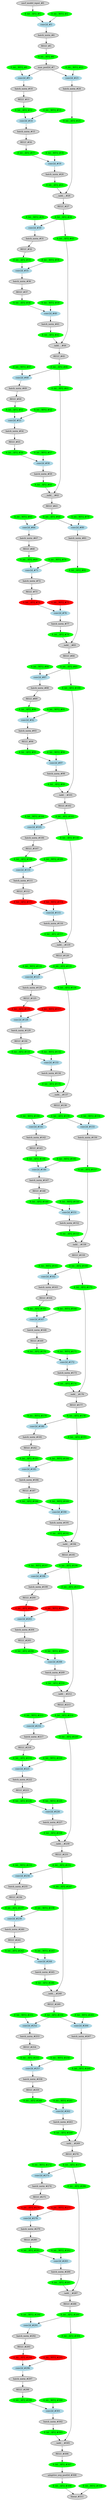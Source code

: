 strict digraph  {
"0 /nncf_model_input" [id=0, label="nncf_model_input_#0", scope="", style=filled, type=nncf_model_input];
"1 SymmetricQuantizer/symmetric_quantize" [color=green, id=1, label="8_bit__AFQ_#1", scope=SymmetricQuantizer, style=filled, type=symmetric_quantize];
"2 ResNet/NNCFConv2d[conv1]/ModuleDict[pre_ops]/UpdateWeight[0]/SymmetricQuantizer[op]/symmetric_quantize" [color=green, id=2, label="8_bit__WFQ_#2", scope="ResNet/NNCFConv2d[conv1]/ModuleDict[pre_ops]/UpdateWeight[0]/SymmetricQuantizer[op]", style=filled, type=symmetric_quantize];
"3 ResNet/NNCFConv2d[conv1]/conv2d" [color=lightblue, id=3, label="conv2d_#3", scope="ResNet/NNCFConv2d[conv1]", style=filled, type=conv2d];
"4 ResNet/BatchNorm2d[bn1]/batch_norm" [id=4, label="batch_norm_#4", scope="ResNet/BatchNorm2d[bn1]", style=filled, type=batch_norm];
"5 ResNet/ReLU[relu]/RELU" [id=5, label="RELU_#5", scope="ResNet/ReLU[relu]", style=filled, type=RELU];
"6 ResNet/ReLU[relu]/SymmetricQuantizer/symmetric_quantize" [color=green, id=6, label="8_bit__AFQ_#6", scope="ResNet/ReLU[relu]/SymmetricQuantizer", style=filled, type=symmetric_quantize];
"7 ResNet/MaxPool2d[maxpool]/max_pool2d" [id=7, label="max_pool2d_#7", scope="ResNet/MaxPool2d[maxpool]", style=filled, type=max_pool2d];
"8 ResNet/Sequential[layer1]/Bottleneck[0]/NNCFConv2d[conv1]/ModuleDict[pre_ops]/UpdateWeight[0]/SymmetricQuantizer[op]/symmetric_quantize" [color=green, id=8, label="8_bit__WFQ_#8", scope="ResNet/Sequential[layer1]/Bottleneck[0]/NNCFConv2d[conv1]/ModuleDict[pre_ops]/UpdateWeight[0]/SymmetricQuantizer[op]", style=filled, type=symmetric_quantize];
"9 ResNet/Sequential[layer1]/Bottleneck[0]/NNCFConv2d[conv1]/conv2d" [color=lightblue, id=9, label="conv2d_#9", scope="ResNet/Sequential[layer1]/Bottleneck[0]/NNCFConv2d[conv1]", style=filled, type=conv2d];
"10 ResNet/Sequential[layer1]/Bottleneck[0]/BatchNorm2d[bn1]/batch_norm" [id=10, label="batch_norm_#10", scope="ResNet/Sequential[layer1]/Bottleneck[0]/BatchNorm2d[bn1]", style=filled, type=batch_norm];
"11 ResNet/Sequential[layer1]/Bottleneck[0]/ReLU[relu]/RELU" [id=11, label="RELU_#11", scope="ResNet/Sequential[layer1]/Bottleneck[0]/ReLU[relu]", style=filled, type=RELU];
"12 ResNet/Sequential[layer1]/Bottleneck[0]/ReLU[relu]/SymmetricQuantizer/symmetric_quantize" [color=green, id=12, label="8_bit__AFQ_#12", scope="ResNet/Sequential[layer1]/Bottleneck[0]/ReLU[relu]/SymmetricQuantizer", style=filled, type=symmetric_quantize];
"13 ResNet/Sequential[layer1]/Bottleneck[0]/NNCFConv2d[conv2]/ModuleDict[pre_ops]/UpdateWeight[0]/SymmetricQuantizer[op]/symmetric_quantize" [color=green, id=13, label="8_bit__WFQ_#13", scope="ResNet/Sequential[layer1]/Bottleneck[0]/NNCFConv2d[conv2]/ModuleDict[pre_ops]/UpdateWeight[0]/SymmetricQuantizer[op]", style=filled, type=symmetric_quantize];
"14 ResNet/Sequential[layer1]/Bottleneck[0]/NNCFConv2d[conv2]/conv2d" [color=lightblue, id=14, label="conv2d_#14", scope="ResNet/Sequential[layer1]/Bottleneck[0]/NNCFConv2d[conv2]", style=filled, type=conv2d];
"15 ResNet/Sequential[layer1]/Bottleneck[0]/BatchNorm2d[bn2]/batch_norm" [id=15, label="batch_norm_#15", scope="ResNet/Sequential[layer1]/Bottleneck[0]/BatchNorm2d[bn2]", style=filled, type=batch_norm];
"16 ResNet/Sequential[layer1]/Bottleneck[0]/ReLU[relu]/RELU" [id=16, label="RELU_#16", scope="ResNet/Sequential[layer1]/Bottleneck[0]/ReLU[relu]", style=filled, type=RELU];
"17 ResNet/Sequential[layer1]/Bottleneck[0]/ReLU[relu]/SymmetricQuantizer/symmetric_quantize" [color=green, id=17, label="8_bit__AFQ_#17", scope="ResNet/Sequential[layer1]/Bottleneck[0]/ReLU[relu]/SymmetricQuantizer", style=filled, type=symmetric_quantize];
"18 ResNet/Sequential[layer1]/Bottleneck[0]/NNCFConv2d[conv3]/ModuleDict[pre_ops]/UpdateWeight[0]/SymmetricQuantizer[op]/symmetric_quantize" [color=green, id=18, label="8_bit__WFQ_#18", scope="ResNet/Sequential[layer1]/Bottleneck[0]/NNCFConv2d[conv3]/ModuleDict[pre_ops]/UpdateWeight[0]/SymmetricQuantizer[op]", style=filled, type=symmetric_quantize];
"19 ResNet/Sequential[layer1]/Bottleneck[0]/NNCFConv2d[conv3]/conv2d" [color=lightblue, id=19, label="conv2d_#19", scope="ResNet/Sequential[layer1]/Bottleneck[0]/NNCFConv2d[conv3]", style=filled, type=conv2d];
"20 ResNet/Sequential[layer1]/Bottleneck[0]/BatchNorm2d[bn3]/batch_norm" [id=20, label="batch_norm_#20", scope="ResNet/Sequential[layer1]/Bottleneck[0]/BatchNorm2d[bn3]", style=filled, type=batch_norm];
"21 ResNet/Sequential[layer1]/Bottleneck[0]/BatchNorm2d[bn3]/SymmetricQuantizer/symmetric_quantize" [color=green, id=21, label="8_bit__AFQ_#21", scope="ResNet/Sequential[layer1]/Bottleneck[0]/BatchNorm2d[bn3]/SymmetricQuantizer", style=filled, type=symmetric_quantize];
"22 ResNet/Sequential[layer1]/Bottleneck[0]/Sequential[downsample]/NNCFConv2d[0]/ModuleDict[pre_ops]/UpdateWeight[0]/SymmetricQuantizer[op]/symmetric_quantize" [color=green, id=22, label="8_bit__WFQ_#22", scope="ResNet/Sequential[layer1]/Bottleneck[0]/Sequential[downsample]/NNCFConv2d[0]/ModuleDict[pre_ops]/UpdateWeight[0]/SymmetricQuantizer[op]", style=filled, type=symmetric_quantize];
"23 ResNet/Sequential[layer1]/Bottleneck[0]/Sequential[downsample]/NNCFConv2d[0]/conv2d" [color=lightblue, id=23, label="conv2d_#23", scope="ResNet/Sequential[layer1]/Bottleneck[0]/Sequential[downsample]/NNCFConv2d[0]", style=filled, type=conv2d];
"24 ResNet/Sequential[layer1]/Bottleneck[0]/Sequential[downsample]/BatchNorm2d[1]/batch_norm" [id=24, label="batch_norm_#24", scope="ResNet/Sequential[layer1]/Bottleneck[0]/Sequential[downsample]/BatchNorm2d[1]", style=filled, type=batch_norm];
"25 ResNet/Sequential[layer1]/Bottleneck[0]/Sequential[downsample]/BatchNorm2d[1]/SymmetricQuantizer/symmetric_quantize" [color=green, id=25, label="8_bit__AFQ_#25", scope="ResNet/Sequential[layer1]/Bottleneck[0]/Sequential[downsample]/BatchNorm2d[1]/SymmetricQuantizer", style=filled, type=symmetric_quantize];
"26 ResNet/Sequential[layer1]/Bottleneck[0]/__iadd__" [id=26, label="__iadd___#26", scope="ResNet/Sequential[layer1]/Bottleneck[0]", style=filled, type=__iadd__];
"27 ResNet/Sequential[layer1]/Bottleneck[0]/ReLU[relu]/RELU" [id=27, label="RELU_#27", scope="ResNet/Sequential[layer1]/Bottleneck[0]/ReLU[relu]", style=filled, type=RELU];
"28 ResNet/Sequential[layer1]/Bottleneck[0]/ReLU[relu]/SymmetricQuantizer/symmetric_quantize" [color=green, id=28, label="8_bit__AFQ_#28", scope="ResNet/Sequential[layer1]/Bottleneck[0]/ReLU[relu]/SymmetricQuantizer", style=filled, type=symmetric_quantize];
"29 ResNet/Sequential[layer1]/Bottleneck[1]/NNCFConv2d[conv1]/ModuleDict[pre_ops]/UpdateWeight[0]/SymmetricQuantizer[op]/symmetric_quantize" [color=green, id=29, label="8_bit__WFQ_#29", scope="ResNet/Sequential[layer1]/Bottleneck[1]/NNCFConv2d[conv1]/ModuleDict[pre_ops]/UpdateWeight[0]/SymmetricQuantizer[op]", style=filled, type=symmetric_quantize];
"30 ResNet/Sequential[layer1]/Bottleneck[1]/NNCFConv2d[conv1]/conv2d" [color=lightblue, id=30, label="conv2d_#30", scope="ResNet/Sequential[layer1]/Bottleneck[1]/NNCFConv2d[conv1]", style=filled, type=conv2d];
"31 ResNet/Sequential[layer1]/Bottleneck[1]/BatchNorm2d[bn1]/batch_norm" [id=31, label="batch_norm_#31", scope="ResNet/Sequential[layer1]/Bottleneck[1]/BatchNorm2d[bn1]", style=filled, type=batch_norm];
"32 ResNet/Sequential[layer1]/Bottleneck[1]/ReLU[relu]/RELU" [id=32, label="RELU_#32", scope="ResNet/Sequential[layer1]/Bottleneck[1]/ReLU[relu]", style=filled, type=RELU];
"33 ResNet/Sequential[layer1]/Bottleneck[1]/ReLU[relu]/SymmetricQuantizer/symmetric_quantize" [color=green, id=33, label="8_bit__AFQ_#33", scope="ResNet/Sequential[layer1]/Bottleneck[1]/ReLU[relu]/SymmetricQuantizer", style=filled, type=symmetric_quantize];
"34 ResNet/Sequential[layer1]/Bottleneck[1]/NNCFConv2d[conv2]/ModuleDict[pre_ops]/UpdateWeight[0]/SymmetricQuantizer[op]/symmetric_quantize" [color=green, id=34, label="8_bit__WFQ_#34", scope="ResNet/Sequential[layer1]/Bottleneck[1]/NNCFConv2d[conv2]/ModuleDict[pre_ops]/UpdateWeight[0]/SymmetricQuantizer[op]", style=filled, type=symmetric_quantize];
"35 ResNet/Sequential[layer1]/Bottleneck[1]/NNCFConv2d[conv2]/conv2d" [color=lightblue, id=35, label="conv2d_#35", scope="ResNet/Sequential[layer1]/Bottleneck[1]/NNCFConv2d[conv2]", style=filled, type=conv2d];
"36 ResNet/Sequential[layer1]/Bottleneck[1]/BatchNorm2d[bn2]/batch_norm" [id=36, label="batch_norm_#36", scope="ResNet/Sequential[layer1]/Bottleneck[1]/BatchNorm2d[bn2]", style=filled, type=batch_norm];
"37 ResNet/Sequential[layer1]/Bottleneck[1]/ReLU[relu]/RELU" [id=37, label="RELU_#37", scope="ResNet/Sequential[layer1]/Bottleneck[1]/ReLU[relu]", style=filled, type=RELU];
"38 ResNet/Sequential[layer1]/Bottleneck[1]/ReLU[relu]/SymmetricQuantizer/symmetric_quantize" [color=green, id=38, label="8_bit__AFQ_#38", scope="ResNet/Sequential[layer1]/Bottleneck[1]/ReLU[relu]/SymmetricQuantizer", style=filled, type=symmetric_quantize];
"39 ResNet/Sequential[layer1]/Bottleneck[1]/NNCFConv2d[conv3]/ModuleDict[pre_ops]/UpdateWeight[0]/SymmetricQuantizer[op]/symmetric_quantize" [color=green, id=39, label="8_bit__WFQ_#39", scope="ResNet/Sequential[layer1]/Bottleneck[1]/NNCFConv2d[conv3]/ModuleDict[pre_ops]/UpdateWeight[0]/SymmetricQuantizer[op]", style=filled, type=symmetric_quantize];
"40 ResNet/Sequential[layer1]/Bottleneck[1]/NNCFConv2d[conv3]/conv2d" [color=lightblue, id=40, label="conv2d_#40", scope="ResNet/Sequential[layer1]/Bottleneck[1]/NNCFConv2d[conv3]", style=filled, type=conv2d];
"41 ResNet/Sequential[layer1]/Bottleneck[1]/BatchNorm2d[bn3]/batch_norm" [id=41, label="batch_norm_#41", scope="ResNet/Sequential[layer1]/Bottleneck[1]/BatchNorm2d[bn3]", style=filled, type=batch_norm];
"42 ResNet/Sequential[layer1]/Bottleneck[1]/BatchNorm2d[bn3]/SymmetricQuantizer/symmetric_quantize" [color=green, id=42, label="8_bit__AFQ_#42", scope="ResNet/Sequential[layer1]/Bottleneck[1]/BatchNorm2d[bn3]/SymmetricQuantizer", style=filled, type=symmetric_quantize];
"43 ResNet/Sequential[layer1]/Bottleneck[1]/SymmetricQuantizer/symmetric_quantize" [color=green, id=43, label="8_bit__AFQ_#43", scope="ResNet/Sequential[layer1]/Bottleneck[1]/SymmetricQuantizer", style=filled, type=symmetric_quantize];
"44 ResNet/Sequential[layer1]/Bottleneck[1]/__iadd__" [id=44, label="__iadd___#44", scope="ResNet/Sequential[layer1]/Bottleneck[1]", style=filled, type=__iadd__];
"45 ResNet/Sequential[layer1]/Bottleneck[1]/ReLU[relu]/RELU" [id=45, label="RELU_#45", scope="ResNet/Sequential[layer1]/Bottleneck[1]/ReLU[relu]", style=filled, type=RELU];
"46 ResNet/Sequential[layer1]/Bottleneck[1]/ReLU[relu]/SymmetricQuantizer/symmetric_quantize" [color=green, id=46, label="8_bit__AFQ_#46", scope="ResNet/Sequential[layer1]/Bottleneck[1]/ReLU[relu]/SymmetricQuantizer", style=filled, type=symmetric_quantize];
"47 ResNet/Sequential[layer1]/Bottleneck[2]/NNCFConv2d[conv1]/ModuleDict[pre_ops]/UpdateWeight[0]/SymmetricQuantizer[op]/symmetric_quantize" [color=green, id=47, label="8_bit__WFQ_#47", scope="ResNet/Sequential[layer1]/Bottleneck[2]/NNCFConv2d[conv1]/ModuleDict[pre_ops]/UpdateWeight[0]/SymmetricQuantizer[op]", style=filled, type=symmetric_quantize];
"48 ResNet/Sequential[layer1]/Bottleneck[2]/NNCFConv2d[conv1]/conv2d" [color=lightblue, id=48, label="conv2d_#48", scope="ResNet/Sequential[layer1]/Bottleneck[2]/NNCFConv2d[conv1]", style=filled, type=conv2d];
"49 ResNet/Sequential[layer1]/Bottleneck[2]/BatchNorm2d[bn1]/batch_norm" [id=49, label="batch_norm_#49", scope="ResNet/Sequential[layer1]/Bottleneck[2]/BatchNorm2d[bn1]", style=filled, type=batch_norm];
"50 ResNet/Sequential[layer1]/Bottleneck[2]/ReLU[relu]/RELU" [id=50, label="RELU_#50", scope="ResNet/Sequential[layer1]/Bottleneck[2]/ReLU[relu]", style=filled, type=RELU];
"51 ResNet/Sequential[layer1]/Bottleneck[2]/ReLU[relu]/SymmetricQuantizer/symmetric_quantize" [color=green, id=51, label="8_bit__AFQ_#51", scope="ResNet/Sequential[layer1]/Bottleneck[2]/ReLU[relu]/SymmetricQuantizer", style=filled, type=symmetric_quantize];
"52 ResNet/Sequential[layer1]/Bottleneck[2]/NNCFConv2d[conv2]/ModuleDict[pre_ops]/UpdateWeight[0]/SymmetricQuantizer[op]/symmetric_quantize" [color=green, id=52, label="8_bit__WFQ_#52", scope="ResNet/Sequential[layer1]/Bottleneck[2]/NNCFConv2d[conv2]/ModuleDict[pre_ops]/UpdateWeight[0]/SymmetricQuantizer[op]", style=filled, type=symmetric_quantize];
"53 ResNet/Sequential[layer1]/Bottleneck[2]/NNCFConv2d[conv2]/conv2d" [color=lightblue, id=53, label="conv2d_#53", scope="ResNet/Sequential[layer1]/Bottleneck[2]/NNCFConv2d[conv2]", style=filled, type=conv2d];
"54 ResNet/Sequential[layer1]/Bottleneck[2]/BatchNorm2d[bn2]/batch_norm" [id=54, label="batch_norm_#54", scope="ResNet/Sequential[layer1]/Bottleneck[2]/BatchNorm2d[bn2]", style=filled, type=batch_norm];
"55 ResNet/Sequential[layer1]/Bottleneck[2]/ReLU[relu]/RELU" [id=55, label="RELU_#55", scope="ResNet/Sequential[layer1]/Bottleneck[2]/ReLU[relu]", style=filled, type=RELU];
"56 ResNet/Sequential[layer1]/Bottleneck[2]/ReLU[relu]/SymmetricQuantizer/symmetric_quantize" [color=green, id=56, label="8_bit__AFQ_#56", scope="ResNet/Sequential[layer1]/Bottleneck[2]/ReLU[relu]/SymmetricQuantizer", style=filled, type=symmetric_quantize];
"57 ResNet/Sequential[layer1]/Bottleneck[2]/NNCFConv2d[conv3]/ModuleDict[pre_ops]/UpdateWeight[0]/SymmetricQuantizer[op]/symmetric_quantize" [color=green, id=57, label="8_bit__WFQ_#57", scope="ResNet/Sequential[layer1]/Bottleneck[2]/NNCFConv2d[conv3]/ModuleDict[pre_ops]/UpdateWeight[0]/SymmetricQuantizer[op]", style=filled, type=symmetric_quantize];
"58 ResNet/Sequential[layer1]/Bottleneck[2]/NNCFConv2d[conv3]/conv2d" [color=lightblue, id=58, label="conv2d_#58", scope="ResNet/Sequential[layer1]/Bottleneck[2]/NNCFConv2d[conv3]", style=filled, type=conv2d];
"59 ResNet/Sequential[layer1]/Bottleneck[2]/BatchNorm2d[bn3]/batch_norm" [id=59, label="batch_norm_#59", scope="ResNet/Sequential[layer1]/Bottleneck[2]/BatchNorm2d[bn3]", style=filled, type=batch_norm];
"60 ResNet/Sequential[layer1]/Bottleneck[2]/BatchNorm2d[bn3]/SymmetricQuantizer/symmetric_quantize" [color=green, id=60, label="8_bit__AFQ_#60", scope="ResNet/Sequential[layer1]/Bottleneck[2]/BatchNorm2d[bn3]/SymmetricQuantizer", style=filled, type=symmetric_quantize];
"61 ResNet/Sequential[layer1]/Bottleneck[2]/SymmetricQuantizer/symmetric_quantize" [color=green, id=61, label="8_bit__AFQ_#61", scope="ResNet/Sequential[layer1]/Bottleneck[2]/SymmetricQuantizer", style=filled, type=symmetric_quantize];
"62 ResNet/Sequential[layer1]/Bottleneck[2]/__iadd__" [id=62, label="__iadd___#62", scope="ResNet/Sequential[layer1]/Bottleneck[2]", style=filled, type=__iadd__];
"63 ResNet/Sequential[layer1]/Bottleneck[2]/ReLU[relu]/RELU" [id=63, label="RELU_#63", scope="ResNet/Sequential[layer1]/Bottleneck[2]/ReLU[relu]", style=filled, type=RELU];
"64 ResNet/Sequential[layer1]/Bottleneck[2]/ReLU[relu]/SymmetricQuantizer/symmetric_quantize" [color=green, id=64, label="8_bit__AFQ_#64", scope="ResNet/Sequential[layer1]/Bottleneck[2]/ReLU[relu]/SymmetricQuantizer", style=filled, type=symmetric_quantize];
"65 ResNet/Sequential[layer2]/Bottleneck[0]/NNCFConv2d[conv1]/ModuleDict[pre_ops]/UpdateWeight[0]/SymmetricQuantizer[op]/symmetric_quantize" [color=green, id=65, label="8_bit__WFQ_#65", scope="ResNet/Sequential[layer2]/Bottleneck[0]/NNCFConv2d[conv1]/ModuleDict[pre_ops]/UpdateWeight[0]/SymmetricQuantizer[op]", style=filled, type=symmetric_quantize];
"66 ResNet/Sequential[layer2]/Bottleneck[0]/NNCFConv2d[conv1]/conv2d" [color=lightblue, id=66, label="conv2d_#66", scope="ResNet/Sequential[layer2]/Bottleneck[0]/NNCFConv2d[conv1]", style=filled, type=conv2d];
"67 ResNet/Sequential[layer2]/Bottleneck[0]/BatchNorm2d[bn1]/batch_norm" [id=67, label="batch_norm_#67", scope="ResNet/Sequential[layer2]/Bottleneck[0]/BatchNorm2d[bn1]", style=filled, type=batch_norm];
"68 ResNet/Sequential[layer2]/Bottleneck[0]/ReLU[relu]/RELU" [id=68, label="RELU_#68", scope="ResNet/Sequential[layer2]/Bottleneck[0]/ReLU[relu]", style=filled, type=RELU];
"69 ResNet/Sequential[layer2]/Bottleneck[0]/ReLU[relu]/SymmetricQuantizer/symmetric_quantize" [color=green, id=69, label="8_bit__AFQ_#69", scope="ResNet/Sequential[layer2]/Bottleneck[0]/ReLU[relu]/SymmetricQuantizer", style=filled, type=symmetric_quantize];
"70 ResNet/Sequential[layer2]/Bottleneck[0]/NNCFConv2d[conv2]/ModuleDict[pre_ops]/UpdateWeight[0]/SymmetricQuantizer[op]/symmetric_quantize" [color=green, id=70, label="8_bit__WFQ_#70", scope="ResNet/Sequential[layer2]/Bottleneck[0]/NNCFConv2d[conv2]/ModuleDict[pre_ops]/UpdateWeight[0]/SymmetricQuantizer[op]", style=filled, type=symmetric_quantize];
"71 ResNet/Sequential[layer2]/Bottleneck[0]/NNCFConv2d[conv2]/conv2d" [color=lightblue, id=71, label="conv2d_#71", scope="ResNet/Sequential[layer2]/Bottleneck[0]/NNCFConv2d[conv2]", style=filled, type=conv2d];
"72 ResNet/Sequential[layer2]/Bottleneck[0]/BatchNorm2d[bn2]/batch_norm" [id=72, label="batch_norm_#72", scope="ResNet/Sequential[layer2]/Bottleneck[0]/BatchNorm2d[bn2]", style=filled, type=batch_norm];
"73 ResNet/Sequential[layer2]/Bottleneck[0]/ReLU[relu]/RELU" [id=73, label="RELU_#73", scope="ResNet/Sequential[layer2]/Bottleneck[0]/ReLU[relu]", style=filled, type=RELU];
"74 ResNet/Sequential[layer2]/Bottleneck[0]/ReLU[relu]/SymmetricQuantizer/symmetric_quantize" [color=red, id=74, label="4_bit__AFQ_#74", scope="ResNet/Sequential[layer2]/Bottleneck[0]/ReLU[relu]/SymmetricQuantizer", style=filled, type=symmetric_quantize];
"75 ResNet/Sequential[layer2]/Bottleneck[0]/NNCFConv2d[conv3]/ModuleDict[pre_ops]/UpdateWeight[0]/SymmetricQuantizer[op]/symmetric_quantize" [color=red, id=75, label="4_bit__WFQ_#75", scope="ResNet/Sequential[layer2]/Bottleneck[0]/NNCFConv2d[conv3]/ModuleDict[pre_ops]/UpdateWeight[0]/SymmetricQuantizer[op]", style=filled, type=symmetric_quantize];
"76 ResNet/Sequential[layer2]/Bottleneck[0]/NNCFConv2d[conv3]/conv2d" [color=lightblue, id=76, label="conv2d_#76", scope="ResNet/Sequential[layer2]/Bottleneck[0]/NNCFConv2d[conv3]", style=filled, type=conv2d];
"77 ResNet/Sequential[layer2]/Bottleneck[0]/BatchNorm2d[bn3]/batch_norm" [id=77, label="batch_norm_#77", scope="ResNet/Sequential[layer2]/Bottleneck[0]/BatchNorm2d[bn3]", style=filled, type=batch_norm];
"78 ResNet/Sequential[layer2]/Bottleneck[0]/BatchNorm2d[bn3]/SymmetricQuantizer/symmetric_quantize" [color=green, id=78, label="8_bit__AFQ_#78", scope="ResNet/Sequential[layer2]/Bottleneck[0]/BatchNorm2d[bn3]/SymmetricQuantizer", style=filled, type=symmetric_quantize];
"79 ResNet/Sequential[layer2]/Bottleneck[0]/Sequential[downsample]/NNCFConv2d[0]/ModuleDict[pre_ops]/UpdateWeight[0]/SymmetricQuantizer[op]/symmetric_quantize" [color=green, id=79, label="8_bit__WFQ_#79", scope="ResNet/Sequential[layer2]/Bottleneck[0]/Sequential[downsample]/NNCFConv2d[0]/ModuleDict[pre_ops]/UpdateWeight[0]/SymmetricQuantizer[op]", style=filled, type=symmetric_quantize];
"80 ResNet/Sequential[layer2]/Bottleneck[0]/Sequential[downsample]/NNCFConv2d[0]/conv2d" [color=lightblue, id=80, label="conv2d_#80", scope="ResNet/Sequential[layer2]/Bottleneck[0]/Sequential[downsample]/NNCFConv2d[0]", style=filled, type=conv2d];
"81 ResNet/Sequential[layer2]/Bottleneck[0]/Sequential[downsample]/BatchNorm2d[1]/batch_norm" [id=81, label="batch_norm_#81", scope="ResNet/Sequential[layer2]/Bottleneck[0]/Sequential[downsample]/BatchNorm2d[1]", style=filled, type=batch_norm];
"82 ResNet/Sequential[layer2]/Bottleneck[0]/Sequential[downsample]/BatchNorm2d[1]/SymmetricQuantizer/symmetric_quantize" [color=green, id=82, label="8_bit__AFQ_#82", scope="ResNet/Sequential[layer2]/Bottleneck[0]/Sequential[downsample]/BatchNorm2d[1]/SymmetricQuantizer", style=filled, type=symmetric_quantize];
"83 ResNet/Sequential[layer2]/Bottleneck[0]/__iadd__" [id=83, label="__iadd___#83", scope="ResNet/Sequential[layer2]/Bottleneck[0]", style=filled, type=__iadd__];
"84 ResNet/Sequential[layer2]/Bottleneck[0]/ReLU[relu]/RELU" [id=84, label="RELU_#84", scope="ResNet/Sequential[layer2]/Bottleneck[0]/ReLU[relu]", style=filled, type=RELU];
"85 ResNet/Sequential[layer2]/Bottleneck[0]/ReLU[relu]/SymmetricQuantizer/symmetric_quantize" [color=green, id=85, label="8_bit__AFQ_#85", scope="ResNet/Sequential[layer2]/Bottleneck[0]/ReLU[relu]/SymmetricQuantizer", style=filled, type=symmetric_quantize];
"86 ResNet/Sequential[layer2]/Bottleneck[1]/NNCFConv2d[conv1]/ModuleDict[pre_ops]/UpdateWeight[0]/SymmetricQuantizer[op]/symmetric_quantize" [color=green, id=86, label="8_bit__WFQ_#86", scope="ResNet/Sequential[layer2]/Bottleneck[1]/NNCFConv2d[conv1]/ModuleDict[pre_ops]/UpdateWeight[0]/SymmetricQuantizer[op]", style=filled, type=symmetric_quantize];
"87 ResNet/Sequential[layer2]/Bottleneck[1]/NNCFConv2d[conv1]/conv2d" [color=lightblue, id=87, label="conv2d_#87", scope="ResNet/Sequential[layer2]/Bottleneck[1]/NNCFConv2d[conv1]", style=filled, type=conv2d];
"88 ResNet/Sequential[layer2]/Bottleneck[1]/BatchNorm2d[bn1]/batch_norm" [id=88, label="batch_norm_#88", scope="ResNet/Sequential[layer2]/Bottleneck[1]/BatchNorm2d[bn1]", style=filled, type=batch_norm];
"89 ResNet/Sequential[layer2]/Bottleneck[1]/ReLU[relu]/RELU" [id=89, label="RELU_#89", scope="ResNet/Sequential[layer2]/Bottleneck[1]/ReLU[relu]", style=filled, type=RELU];
"90 ResNet/Sequential[layer2]/Bottleneck[1]/ReLU[relu]/SymmetricQuantizer/symmetric_quantize" [color=green, id=90, label="8_bit__AFQ_#90", scope="ResNet/Sequential[layer2]/Bottleneck[1]/ReLU[relu]/SymmetricQuantizer", style=filled, type=symmetric_quantize];
"91 ResNet/Sequential[layer2]/Bottleneck[1]/NNCFConv2d[conv2]/ModuleDict[pre_ops]/UpdateWeight[0]/SymmetricQuantizer[op]/symmetric_quantize" [color=green, id=91, label="8_bit__WFQ_#91", scope="ResNet/Sequential[layer2]/Bottleneck[1]/NNCFConv2d[conv2]/ModuleDict[pre_ops]/UpdateWeight[0]/SymmetricQuantizer[op]", style=filled, type=symmetric_quantize];
"92 ResNet/Sequential[layer2]/Bottleneck[1]/NNCFConv2d[conv2]/conv2d" [color=lightblue, id=92, label="conv2d_#92", scope="ResNet/Sequential[layer2]/Bottleneck[1]/NNCFConv2d[conv2]", style=filled, type=conv2d];
"93 ResNet/Sequential[layer2]/Bottleneck[1]/BatchNorm2d[bn2]/batch_norm" [id=93, label="batch_norm_#93", scope="ResNet/Sequential[layer2]/Bottleneck[1]/BatchNorm2d[bn2]", style=filled, type=batch_norm];
"94 ResNet/Sequential[layer2]/Bottleneck[1]/ReLU[relu]/RELU" [id=94, label="RELU_#94", scope="ResNet/Sequential[layer2]/Bottleneck[1]/ReLU[relu]", style=filled, type=RELU];
"95 ResNet/Sequential[layer2]/Bottleneck[1]/ReLU[relu]/SymmetricQuantizer/symmetric_quantize" [color=green, id=95, label="8_bit__AFQ_#95", scope="ResNet/Sequential[layer2]/Bottleneck[1]/ReLU[relu]/SymmetricQuantizer", style=filled, type=symmetric_quantize];
"96 ResNet/Sequential[layer2]/Bottleneck[1]/NNCFConv2d[conv3]/ModuleDict[pre_ops]/UpdateWeight[0]/SymmetricQuantizer[op]/symmetric_quantize" [color=green, id=96, label="8_bit__WFQ_#96", scope="ResNet/Sequential[layer2]/Bottleneck[1]/NNCFConv2d[conv3]/ModuleDict[pre_ops]/UpdateWeight[0]/SymmetricQuantizer[op]", style=filled, type=symmetric_quantize];
"97 ResNet/Sequential[layer2]/Bottleneck[1]/NNCFConv2d[conv3]/conv2d" [color=lightblue, id=97, label="conv2d_#97", scope="ResNet/Sequential[layer2]/Bottleneck[1]/NNCFConv2d[conv3]", style=filled, type=conv2d];
"98 ResNet/Sequential[layer2]/Bottleneck[1]/BatchNorm2d[bn3]/batch_norm" [id=98, label="batch_norm_#98", scope="ResNet/Sequential[layer2]/Bottleneck[1]/BatchNorm2d[bn3]", style=filled, type=batch_norm];
"99 ResNet/Sequential[layer2]/Bottleneck[1]/BatchNorm2d[bn3]/SymmetricQuantizer/symmetric_quantize" [color=green, id=99, label="8_bit__AFQ_#99", scope="ResNet/Sequential[layer2]/Bottleneck[1]/BatchNorm2d[bn3]/SymmetricQuantizer", style=filled, type=symmetric_quantize];
"100 ResNet/Sequential[layer2]/Bottleneck[1]/SymmetricQuantizer/symmetric_quantize" [color=green, id=100, label="8_bit__AFQ_#100", scope="ResNet/Sequential[layer2]/Bottleneck[1]/SymmetricQuantizer", style=filled, type=symmetric_quantize];
"101 ResNet/Sequential[layer2]/Bottleneck[1]/__iadd__" [id=101, label="__iadd___#101", scope="ResNet/Sequential[layer2]/Bottleneck[1]", style=filled, type=__iadd__];
"102 ResNet/Sequential[layer2]/Bottleneck[1]/ReLU[relu]/RELU" [id=102, label="RELU_#102", scope="ResNet/Sequential[layer2]/Bottleneck[1]/ReLU[relu]", style=filled, type=RELU];
"103 ResNet/Sequential[layer2]/Bottleneck[1]/ReLU[relu]/SymmetricQuantizer/symmetric_quantize" [color=green, id=103, label="8_bit__AFQ_#103", scope="ResNet/Sequential[layer2]/Bottleneck[1]/ReLU[relu]/SymmetricQuantizer", style=filled, type=symmetric_quantize];
"104 ResNet/Sequential[layer2]/Bottleneck[2]/NNCFConv2d[conv1]/ModuleDict[pre_ops]/UpdateWeight[0]/SymmetricQuantizer[op]/symmetric_quantize" [color=green, id=104, label="8_bit__WFQ_#104", scope="ResNet/Sequential[layer2]/Bottleneck[2]/NNCFConv2d[conv1]/ModuleDict[pre_ops]/UpdateWeight[0]/SymmetricQuantizer[op]", style=filled, type=symmetric_quantize];
"105 ResNet/Sequential[layer2]/Bottleneck[2]/NNCFConv2d[conv1]/conv2d" [color=lightblue, id=105, label="conv2d_#105", scope="ResNet/Sequential[layer2]/Bottleneck[2]/NNCFConv2d[conv1]", style=filled, type=conv2d];
"106 ResNet/Sequential[layer2]/Bottleneck[2]/BatchNorm2d[bn1]/batch_norm" [id=106, label="batch_norm_#106", scope="ResNet/Sequential[layer2]/Bottleneck[2]/BatchNorm2d[bn1]", style=filled, type=batch_norm];
"107 ResNet/Sequential[layer2]/Bottleneck[2]/ReLU[relu]/RELU" [id=107, label="RELU_#107", scope="ResNet/Sequential[layer2]/Bottleneck[2]/ReLU[relu]", style=filled, type=RELU];
"108 ResNet/Sequential[layer2]/Bottleneck[2]/ReLU[relu]/SymmetricQuantizer/symmetric_quantize" [color=green, id=108, label="8_bit__AFQ_#108", scope="ResNet/Sequential[layer2]/Bottleneck[2]/ReLU[relu]/SymmetricQuantizer", style=filled, type=symmetric_quantize];
"109 ResNet/Sequential[layer2]/Bottleneck[2]/NNCFConv2d[conv2]/ModuleDict[pre_ops]/UpdateWeight[0]/SymmetricQuantizer[op]/symmetric_quantize" [color=green, id=109, label="8_bit__WFQ_#109", scope="ResNet/Sequential[layer2]/Bottleneck[2]/NNCFConv2d[conv2]/ModuleDict[pre_ops]/UpdateWeight[0]/SymmetricQuantizer[op]", style=filled, type=symmetric_quantize];
"110 ResNet/Sequential[layer2]/Bottleneck[2]/NNCFConv2d[conv2]/conv2d" [color=lightblue, id=110, label="conv2d_#110", scope="ResNet/Sequential[layer2]/Bottleneck[2]/NNCFConv2d[conv2]", style=filled, type=conv2d];
"111 ResNet/Sequential[layer2]/Bottleneck[2]/BatchNorm2d[bn2]/batch_norm" [id=111, label="batch_norm_#111", scope="ResNet/Sequential[layer2]/Bottleneck[2]/BatchNorm2d[bn2]", style=filled, type=batch_norm];
"112 ResNet/Sequential[layer2]/Bottleneck[2]/ReLU[relu]/RELU" [id=112, label="RELU_#112", scope="ResNet/Sequential[layer2]/Bottleneck[2]/ReLU[relu]", style=filled, type=RELU];
"113 ResNet/Sequential[layer2]/Bottleneck[2]/ReLU[relu]/SymmetricQuantizer/symmetric_quantize" [color=red, id=113, label="4_bit__AFQ_#113", scope="ResNet/Sequential[layer2]/Bottleneck[2]/ReLU[relu]/SymmetricQuantizer", style=filled, type=symmetric_quantize];
"114 ResNet/Sequential[layer2]/Bottleneck[2]/NNCFConv2d[conv3]/ModuleDict[pre_ops]/UpdateWeight[0]/SymmetricQuantizer[op]/symmetric_quantize" [color=red, id=114, label="4_bit__WFQ_#114", scope="ResNet/Sequential[layer2]/Bottleneck[2]/NNCFConv2d[conv3]/ModuleDict[pre_ops]/UpdateWeight[0]/SymmetricQuantizer[op]", style=filled, type=symmetric_quantize];
"115 ResNet/Sequential[layer2]/Bottleneck[2]/NNCFConv2d[conv3]/conv2d" [color=lightblue, id=115, label="conv2d_#115", scope="ResNet/Sequential[layer2]/Bottleneck[2]/NNCFConv2d[conv3]", style=filled, type=conv2d];
"116 ResNet/Sequential[layer2]/Bottleneck[2]/BatchNorm2d[bn3]/batch_norm" [id=116, label="batch_norm_#116", scope="ResNet/Sequential[layer2]/Bottleneck[2]/BatchNorm2d[bn3]", style=filled, type=batch_norm];
"117 ResNet/Sequential[layer2]/Bottleneck[2]/BatchNorm2d[bn3]/SymmetricQuantizer/symmetric_quantize" [color=green, id=117, label="8_bit__AFQ_#117", scope="ResNet/Sequential[layer2]/Bottleneck[2]/BatchNorm2d[bn3]/SymmetricQuantizer", style=filled, type=symmetric_quantize];
"118 ResNet/Sequential[layer2]/Bottleneck[2]/SymmetricQuantizer/symmetric_quantize" [color=green, id=118, label="8_bit__AFQ_#118", scope="ResNet/Sequential[layer2]/Bottleneck[2]/SymmetricQuantizer", style=filled, type=symmetric_quantize];
"119 ResNet/Sequential[layer2]/Bottleneck[2]/__iadd__" [id=119, label="__iadd___#119", scope="ResNet/Sequential[layer2]/Bottleneck[2]", style=filled, type=__iadd__];
"120 ResNet/Sequential[layer2]/Bottleneck[2]/ReLU[relu]/RELU" [id=120, label="RELU_#120", scope="ResNet/Sequential[layer2]/Bottleneck[2]/ReLU[relu]", style=filled, type=RELU];
"121 ResNet/Sequential[layer2]/Bottleneck[2]/ReLU[relu]/SymmetricQuantizer/symmetric_quantize" [color=green, id=121, label="8_bit__AFQ_#121", scope="ResNet/Sequential[layer2]/Bottleneck[2]/ReLU[relu]/SymmetricQuantizer", style=filled, type=symmetric_quantize];
"122 ResNet/Sequential[layer2]/Bottleneck[3]/NNCFConv2d[conv1]/ModuleDict[pre_ops]/UpdateWeight[0]/SymmetricQuantizer[op]/symmetric_quantize" [color=green, id=122, label="8_bit__WFQ_#122", scope="ResNet/Sequential[layer2]/Bottleneck[3]/NNCFConv2d[conv1]/ModuleDict[pre_ops]/UpdateWeight[0]/SymmetricQuantizer[op]", style=filled, type=symmetric_quantize];
"123 ResNet/Sequential[layer2]/Bottleneck[3]/NNCFConv2d[conv1]/conv2d" [color=lightblue, id=123, label="conv2d_#123", scope="ResNet/Sequential[layer2]/Bottleneck[3]/NNCFConv2d[conv1]", style=filled, type=conv2d];
"124 ResNet/Sequential[layer2]/Bottleneck[3]/BatchNorm2d[bn1]/batch_norm" [id=124, label="batch_norm_#124", scope="ResNet/Sequential[layer2]/Bottleneck[3]/BatchNorm2d[bn1]", style=filled, type=batch_norm];
"125 ResNet/Sequential[layer2]/Bottleneck[3]/ReLU[relu]/RELU" [id=125, label="RELU_#125", scope="ResNet/Sequential[layer2]/Bottleneck[3]/ReLU[relu]", style=filled, type=RELU];
"126 ResNet/Sequential[layer2]/Bottleneck[3]/ReLU[relu]/SymmetricQuantizer/symmetric_quantize" [color=red, id=126, label="4_bit__AFQ_#126", scope="ResNet/Sequential[layer2]/Bottleneck[3]/ReLU[relu]/SymmetricQuantizer", style=filled, type=symmetric_quantize];
"127 ResNet/Sequential[layer2]/Bottleneck[3]/NNCFConv2d[conv2]/ModuleDict[pre_ops]/UpdateWeight[0]/SymmetricQuantizer[op]/symmetric_quantize" [color=red, id=127, label="4_bit__WFQ_#127", scope="ResNet/Sequential[layer2]/Bottleneck[3]/NNCFConv2d[conv2]/ModuleDict[pre_ops]/UpdateWeight[0]/SymmetricQuantizer[op]", style=filled, type=symmetric_quantize];
"128 ResNet/Sequential[layer2]/Bottleneck[3]/NNCFConv2d[conv2]/conv2d" [color=lightblue, id=128, label="conv2d_#128", scope="ResNet/Sequential[layer2]/Bottleneck[3]/NNCFConv2d[conv2]", style=filled, type=conv2d];
"129 ResNet/Sequential[layer2]/Bottleneck[3]/BatchNorm2d[bn2]/batch_norm" [id=129, label="batch_norm_#129", scope="ResNet/Sequential[layer2]/Bottleneck[3]/BatchNorm2d[bn2]", style=filled, type=batch_norm];
"130 ResNet/Sequential[layer2]/Bottleneck[3]/ReLU[relu]/RELU" [id=130, label="RELU_#130", scope="ResNet/Sequential[layer2]/Bottleneck[3]/ReLU[relu]", style=filled, type=RELU];
"131 ResNet/Sequential[layer2]/Bottleneck[3]/ReLU[relu]/SymmetricQuantizer/symmetric_quantize" [color=green, id=131, label="8_bit__AFQ_#131", scope="ResNet/Sequential[layer2]/Bottleneck[3]/ReLU[relu]/SymmetricQuantizer", style=filled, type=symmetric_quantize];
"132 ResNet/Sequential[layer2]/Bottleneck[3]/NNCFConv2d[conv3]/ModuleDict[pre_ops]/UpdateWeight[0]/SymmetricQuantizer[op]/symmetric_quantize" [color=green, id=132, label="8_bit__WFQ_#132", scope="ResNet/Sequential[layer2]/Bottleneck[3]/NNCFConv2d[conv3]/ModuleDict[pre_ops]/UpdateWeight[0]/SymmetricQuantizer[op]", style=filled, type=symmetric_quantize];
"133 ResNet/Sequential[layer2]/Bottleneck[3]/NNCFConv2d[conv3]/conv2d" [color=lightblue, id=133, label="conv2d_#133", scope="ResNet/Sequential[layer2]/Bottleneck[3]/NNCFConv2d[conv3]", style=filled, type=conv2d];
"134 ResNet/Sequential[layer2]/Bottleneck[3]/BatchNorm2d[bn3]/batch_norm" [id=134, label="batch_norm_#134", scope="ResNet/Sequential[layer2]/Bottleneck[3]/BatchNorm2d[bn3]", style=filled, type=batch_norm];
"135 ResNet/Sequential[layer2]/Bottleneck[3]/BatchNorm2d[bn3]/SymmetricQuantizer/symmetric_quantize" [color=green, id=135, label="8_bit__AFQ_#135", scope="ResNet/Sequential[layer2]/Bottleneck[3]/BatchNorm2d[bn3]/SymmetricQuantizer", style=filled, type=symmetric_quantize];
"136 ResNet/Sequential[layer2]/Bottleneck[3]/SymmetricQuantizer/symmetric_quantize" [color=green, id=136, label="8_bit__AFQ_#136", scope="ResNet/Sequential[layer2]/Bottleneck[3]/SymmetricQuantizer", style=filled, type=symmetric_quantize];
"137 ResNet/Sequential[layer2]/Bottleneck[3]/__iadd__" [id=137, label="__iadd___#137", scope="ResNet/Sequential[layer2]/Bottleneck[3]", style=filled, type=__iadd__];
"138 ResNet/Sequential[layer2]/Bottleneck[3]/ReLU[relu]/RELU" [id=138, label="RELU_#138", scope="ResNet/Sequential[layer2]/Bottleneck[3]/ReLU[relu]", style=filled, type=RELU];
"139 ResNet/Sequential[layer2]/Bottleneck[3]/ReLU[relu]/SymmetricQuantizer/symmetric_quantize" [color=green, id=139, label="8_bit__AFQ_#139", scope="ResNet/Sequential[layer2]/Bottleneck[3]/ReLU[relu]/SymmetricQuantizer", style=filled, type=symmetric_quantize];
"140 ResNet/Sequential[layer3]/Bottleneck[0]/NNCFConv2d[conv1]/ModuleDict[pre_ops]/UpdateWeight[0]/SymmetricQuantizer[op]/symmetric_quantize" [color=green, id=140, label="8_bit__WFQ_#140", scope="ResNet/Sequential[layer3]/Bottleneck[0]/NNCFConv2d[conv1]/ModuleDict[pre_ops]/UpdateWeight[0]/SymmetricQuantizer[op]", style=filled, type=symmetric_quantize];
"141 ResNet/Sequential[layer3]/Bottleneck[0]/NNCFConv2d[conv1]/conv2d" [color=lightblue, id=141, label="conv2d_#141", scope="ResNet/Sequential[layer3]/Bottleneck[0]/NNCFConv2d[conv1]", style=filled, type=conv2d];
"142 ResNet/Sequential[layer3]/Bottleneck[0]/BatchNorm2d[bn1]/batch_norm" [id=142, label="batch_norm_#142", scope="ResNet/Sequential[layer3]/Bottleneck[0]/BatchNorm2d[bn1]", style=filled, type=batch_norm];
"143 ResNet/Sequential[layer3]/Bottleneck[0]/ReLU[relu]/RELU" [id=143, label="RELU_#143", scope="ResNet/Sequential[layer3]/Bottleneck[0]/ReLU[relu]", style=filled, type=RELU];
"144 ResNet/Sequential[layer3]/Bottleneck[0]/ReLU[relu]/SymmetricQuantizer/symmetric_quantize" [color=green, id=144, label="8_bit__AFQ_#144", scope="ResNet/Sequential[layer3]/Bottleneck[0]/ReLU[relu]/SymmetricQuantizer", style=filled, type=symmetric_quantize];
"145 ResNet/Sequential[layer3]/Bottleneck[0]/NNCFConv2d[conv2]/ModuleDict[pre_ops]/UpdateWeight[0]/SymmetricQuantizer[op]/symmetric_quantize" [color=green, id=145, label="8_bit__WFQ_#145", scope="ResNet/Sequential[layer3]/Bottleneck[0]/NNCFConv2d[conv2]/ModuleDict[pre_ops]/UpdateWeight[0]/SymmetricQuantizer[op]", style=filled, type=symmetric_quantize];
"146 ResNet/Sequential[layer3]/Bottleneck[0]/NNCFConv2d[conv2]/conv2d" [color=lightblue, id=146, label="conv2d_#146", scope="ResNet/Sequential[layer3]/Bottleneck[0]/NNCFConv2d[conv2]", style=filled, type=conv2d];
"147 ResNet/Sequential[layer3]/Bottleneck[0]/BatchNorm2d[bn2]/batch_norm" [id=147, label="batch_norm_#147", scope="ResNet/Sequential[layer3]/Bottleneck[0]/BatchNorm2d[bn2]", style=filled, type=batch_norm];
"148 ResNet/Sequential[layer3]/Bottleneck[0]/ReLU[relu]/RELU" [id=148, label="RELU_#148", scope="ResNet/Sequential[layer3]/Bottleneck[0]/ReLU[relu]", style=filled, type=RELU];
"149 ResNet/Sequential[layer3]/Bottleneck[0]/ReLU[relu]/SymmetricQuantizer/symmetric_quantize" [color=green, id=149, label="8_bit__AFQ_#149", scope="ResNet/Sequential[layer3]/Bottleneck[0]/ReLU[relu]/SymmetricQuantizer", style=filled, type=symmetric_quantize];
"150 ResNet/Sequential[layer3]/Bottleneck[0]/NNCFConv2d[conv3]/ModuleDict[pre_ops]/UpdateWeight[0]/SymmetricQuantizer[op]/symmetric_quantize" [color=green, id=150, label="8_bit__WFQ_#150", scope="ResNet/Sequential[layer3]/Bottleneck[0]/NNCFConv2d[conv3]/ModuleDict[pre_ops]/UpdateWeight[0]/SymmetricQuantizer[op]", style=filled, type=symmetric_quantize];
"151 ResNet/Sequential[layer3]/Bottleneck[0]/NNCFConv2d[conv3]/conv2d" [color=lightblue, id=151, label="conv2d_#151", scope="ResNet/Sequential[layer3]/Bottleneck[0]/NNCFConv2d[conv3]", style=filled, type=conv2d];
"152 ResNet/Sequential[layer3]/Bottleneck[0]/BatchNorm2d[bn3]/batch_norm" [id=152, label="batch_norm_#152", scope="ResNet/Sequential[layer3]/Bottleneck[0]/BatchNorm2d[bn3]", style=filled, type=batch_norm];
"153 ResNet/Sequential[layer3]/Bottleneck[0]/BatchNorm2d[bn3]/SymmetricQuantizer/symmetric_quantize" [color=green, id=153, label="8_bit__AFQ_#153", scope="ResNet/Sequential[layer3]/Bottleneck[0]/BatchNorm2d[bn3]/SymmetricQuantizer", style=filled, type=symmetric_quantize];
"154 ResNet/Sequential[layer3]/Bottleneck[0]/Sequential[downsample]/NNCFConv2d[0]/ModuleDict[pre_ops]/UpdateWeight[0]/SymmetricQuantizer[op]/symmetric_quantize" [color=green, id=154, label="8_bit__WFQ_#154", scope="ResNet/Sequential[layer3]/Bottleneck[0]/Sequential[downsample]/NNCFConv2d[0]/ModuleDict[pre_ops]/UpdateWeight[0]/SymmetricQuantizer[op]", style=filled, type=symmetric_quantize];
"155 ResNet/Sequential[layer3]/Bottleneck[0]/Sequential[downsample]/NNCFConv2d[0]/conv2d" [color=lightblue, id=155, label="conv2d_#155", scope="ResNet/Sequential[layer3]/Bottleneck[0]/Sequential[downsample]/NNCFConv2d[0]", style=filled, type=conv2d];
"156 ResNet/Sequential[layer3]/Bottleneck[0]/Sequential[downsample]/BatchNorm2d[1]/batch_norm" [id=156, label="batch_norm_#156", scope="ResNet/Sequential[layer3]/Bottleneck[0]/Sequential[downsample]/BatchNorm2d[1]", style=filled, type=batch_norm];
"157 ResNet/Sequential[layer3]/Bottleneck[0]/Sequential[downsample]/BatchNorm2d[1]/SymmetricQuantizer/symmetric_quantize" [color=green, id=157, label="8_bit__AFQ_#157", scope="ResNet/Sequential[layer3]/Bottleneck[0]/Sequential[downsample]/BatchNorm2d[1]/SymmetricQuantizer", style=filled, type=symmetric_quantize];
"158 ResNet/Sequential[layer3]/Bottleneck[0]/__iadd__" [id=158, label="__iadd___#158", scope="ResNet/Sequential[layer3]/Bottleneck[0]", style=filled, type=__iadd__];
"159 ResNet/Sequential[layer3]/Bottleneck[0]/ReLU[relu]/RELU" [id=159, label="RELU_#159", scope="ResNet/Sequential[layer3]/Bottleneck[0]/ReLU[relu]", style=filled, type=RELU];
"160 ResNet/Sequential[layer3]/Bottleneck[0]/ReLU[relu]/SymmetricQuantizer/symmetric_quantize" [color=green, id=160, label="8_bit__AFQ_#160", scope="ResNet/Sequential[layer3]/Bottleneck[0]/ReLU[relu]/SymmetricQuantizer", style=filled, type=symmetric_quantize];
"161 ResNet/Sequential[layer3]/Bottleneck[1]/NNCFConv2d[conv1]/ModuleDict[pre_ops]/UpdateWeight[0]/SymmetricQuantizer[op]/symmetric_quantize" [color=green, id=161, label="8_bit__WFQ_#161", scope="ResNet/Sequential[layer3]/Bottleneck[1]/NNCFConv2d[conv1]/ModuleDict[pre_ops]/UpdateWeight[0]/SymmetricQuantizer[op]", style=filled, type=symmetric_quantize];
"162 ResNet/Sequential[layer3]/Bottleneck[1]/NNCFConv2d[conv1]/conv2d" [color=lightblue, id=162, label="conv2d_#162", scope="ResNet/Sequential[layer3]/Bottleneck[1]/NNCFConv2d[conv1]", style=filled, type=conv2d];
"163 ResNet/Sequential[layer3]/Bottleneck[1]/BatchNorm2d[bn1]/batch_norm" [id=163, label="batch_norm_#163", scope="ResNet/Sequential[layer3]/Bottleneck[1]/BatchNorm2d[bn1]", style=filled, type=batch_norm];
"164 ResNet/Sequential[layer3]/Bottleneck[1]/ReLU[relu]/RELU" [id=164, label="RELU_#164", scope="ResNet/Sequential[layer3]/Bottleneck[1]/ReLU[relu]", style=filled, type=RELU];
"165 ResNet/Sequential[layer3]/Bottleneck[1]/ReLU[relu]/SymmetricQuantizer/symmetric_quantize" [color=green, id=165, label="8_bit__AFQ_#165", scope="ResNet/Sequential[layer3]/Bottleneck[1]/ReLU[relu]/SymmetricQuantizer", style=filled, type=symmetric_quantize];
"166 ResNet/Sequential[layer3]/Bottleneck[1]/NNCFConv2d[conv2]/ModuleDict[pre_ops]/UpdateWeight[0]/SymmetricQuantizer[op]/symmetric_quantize" [color=green, id=166, label="8_bit__WFQ_#166", scope="ResNet/Sequential[layer3]/Bottleneck[1]/NNCFConv2d[conv2]/ModuleDict[pre_ops]/UpdateWeight[0]/SymmetricQuantizer[op]", style=filled, type=symmetric_quantize];
"167 ResNet/Sequential[layer3]/Bottleneck[1]/NNCFConv2d[conv2]/conv2d" [color=lightblue, id=167, label="conv2d_#167", scope="ResNet/Sequential[layer3]/Bottleneck[1]/NNCFConv2d[conv2]", style=filled, type=conv2d];
"168 ResNet/Sequential[layer3]/Bottleneck[1]/BatchNorm2d[bn2]/batch_norm" [id=168, label="batch_norm_#168", scope="ResNet/Sequential[layer3]/Bottleneck[1]/BatchNorm2d[bn2]", style=filled, type=batch_norm];
"169 ResNet/Sequential[layer3]/Bottleneck[1]/ReLU[relu]/RELU" [id=169, label="RELU_#169", scope="ResNet/Sequential[layer3]/Bottleneck[1]/ReLU[relu]", style=filled, type=RELU];
"170 ResNet/Sequential[layer3]/Bottleneck[1]/ReLU[relu]/SymmetricQuantizer/symmetric_quantize" [color=green, id=170, label="8_bit__AFQ_#170", scope="ResNet/Sequential[layer3]/Bottleneck[1]/ReLU[relu]/SymmetricQuantizer", style=filled, type=symmetric_quantize];
"171 ResNet/Sequential[layer3]/Bottleneck[1]/NNCFConv2d[conv3]/ModuleDict[pre_ops]/UpdateWeight[0]/SymmetricQuantizer[op]/symmetric_quantize" [color=green, id=171, label="8_bit__WFQ_#171", scope="ResNet/Sequential[layer3]/Bottleneck[1]/NNCFConv2d[conv3]/ModuleDict[pre_ops]/UpdateWeight[0]/SymmetricQuantizer[op]", style=filled, type=symmetric_quantize];
"172 ResNet/Sequential[layer3]/Bottleneck[1]/NNCFConv2d[conv3]/conv2d" [color=lightblue, id=172, label="conv2d_#172", scope="ResNet/Sequential[layer3]/Bottleneck[1]/NNCFConv2d[conv3]", style=filled, type=conv2d];
"173 ResNet/Sequential[layer3]/Bottleneck[1]/BatchNorm2d[bn3]/batch_norm" [id=173, label="batch_norm_#173", scope="ResNet/Sequential[layer3]/Bottleneck[1]/BatchNorm2d[bn3]", style=filled, type=batch_norm];
"174 ResNet/Sequential[layer3]/Bottleneck[1]/BatchNorm2d[bn3]/SymmetricQuantizer/symmetric_quantize" [color=green, id=174, label="8_bit__AFQ_#174", scope="ResNet/Sequential[layer3]/Bottleneck[1]/BatchNorm2d[bn3]/SymmetricQuantizer", style=filled, type=symmetric_quantize];
"175 ResNet/Sequential[layer3]/Bottleneck[1]/SymmetricQuantizer/symmetric_quantize" [color=green, id=175, label="8_bit__AFQ_#175", scope="ResNet/Sequential[layer3]/Bottleneck[1]/SymmetricQuantizer", style=filled, type=symmetric_quantize];
"176 ResNet/Sequential[layer3]/Bottleneck[1]/__iadd__" [id=176, label="__iadd___#176", scope="ResNet/Sequential[layer3]/Bottleneck[1]", style=filled, type=__iadd__];
"177 ResNet/Sequential[layer3]/Bottleneck[1]/ReLU[relu]/RELU" [id=177, label="RELU_#177", scope="ResNet/Sequential[layer3]/Bottleneck[1]/ReLU[relu]", style=filled, type=RELU];
"178 ResNet/Sequential[layer3]/Bottleneck[1]/ReLU[relu]/SymmetricQuantizer/symmetric_quantize" [color=green, id=178, label="8_bit__AFQ_#178", scope="ResNet/Sequential[layer3]/Bottleneck[1]/ReLU[relu]/SymmetricQuantizer", style=filled, type=symmetric_quantize];
"179 ResNet/Sequential[layer3]/Bottleneck[2]/NNCFConv2d[conv1]/ModuleDict[pre_ops]/UpdateWeight[0]/SymmetricQuantizer[op]/symmetric_quantize" [color=green, id=179, label="8_bit__WFQ_#179", scope="ResNet/Sequential[layer3]/Bottleneck[2]/NNCFConv2d[conv1]/ModuleDict[pre_ops]/UpdateWeight[0]/SymmetricQuantizer[op]", style=filled, type=symmetric_quantize];
"180 ResNet/Sequential[layer3]/Bottleneck[2]/NNCFConv2d[conv1]/conv2d" [color=lightblue, id=180, label="conv2d_#180", scope="ResNet/Sequential[layer3]/Bottleneck[2]/NNCFConv2d[conv1]", style=filled, type=conv2d];
"181 ResNet/Sequential[layer3]/Bottleneck[2]/BatchNorm2d[bn1]/batch_norm" [id=181, label="batch_norm_#181", scope="ResNet/Sequential[layer3]/Bottleneck[2]/BatchNorm2d[bn1]", style=filled, type=batch_norm];
"182 ResNet/Sequential[layer3]/Bottleneck[2]/ReLU[relu]/RELU" [id=182, label="RELU_#182", scope="ResNet/Sequential[layer3]/Bottleneck[2]/ReLU[relu]", style=filled, type=RELU];
"183 ResNet/Sequential[layer3]/Bottleneck[2]/ReLU[relu]/SymmetricQuantizer/symmetric_quantize" [color=green, id=183, label="8_bit__AFQ_#183", scope="ResNet/Sequential[layer3]/Bottleneck[2]/ReLU[relu]/SymmetricQuantizer", style=filled, type=symmetric_quantize];
"184 ResNet/Sequential[layer3]/Bottleneck[2]/NNCFConv2d[conv2]/ModuleDict[pre_ops]/UpdateWeight[0]/SymmetricQuantizer[op]/symmetric_quantize" [color=green, id=184, label="8_bit__WFQ_#184", scope="ResNet/Sequential[layer3]/Bottleneck[2]/NNCFConv2d[conv2]/ModuleDict[pre_ops]/UpdateWeight[0]/SymmetricQuantizer[op]", style=filled, type=symmetric_quantize];
"185 ResNet/Sequential[layer3]/Bottleneck[2]/NNCFConv2d[conv2]/conv2d" [color=lightblue, id=185, label="conv2d_#185", scope="ResNet/Sequential[layer3]/Bottleneck[2]/NNCFConv2d[conv2]", style=filled, type=conv2d];
"186 ResNet/Sequential[layer3]/Bottleneck[2]/BatchNorm2d[bn2]/batch_norm" [id=186, label="batch_norm_#186", scope="ResNet/Sequential[layer3]/Bottleneck[2]/BatchNorm2d[bn2]", style=filled, type=batch_norm];
"187 ResNet/Sequential[layer3]/Bottleneck[2]/ReLU[relu]/RELU" [id=187, label="RELU_#187", scope="ResNet/Sequential[layer3]/Bottleneck[2]/ReLU[relu]", style=filled, type=RELU];
"188 ResNet/Sequential[layer3]/Bottleneck[2]/ReLU[relu]/SymmetricQuantizer/symmetric_quantize" [color=green, id=188, label="8_bit__AFQ_#188", scope="ResNet/Sequential[layer3]/Bottleneck[2]/ReLU[relu]/SymmetricQuantizer", style=filled, type=symmetric_quantize];
"189 ResNet/Sequential[layer3]/Bottleneck[2]/NNCFConv2d[conv3]/ModuleDict[pre_ops]/UpdateWeight[0]/SymmetricQuantizer[op]/symmetric_quantize" [color=green, id=189, label="8_bit__WFQ_#189", scope="ResNet/Sequential[layer3]/Bottleneck[2]/NNCFConv2d[conv3]/ModuleDict[pre_ops]/UpdateWeight[0]/SymmetricQuantizer[op]", style=filled, type=symmetric_quantize];
"190 ResNet/Sequential[layer3]/Bottleneck[2]/NNCFConv2d[conv3]/conv2d" [color=lightblue, id=190, label="conv2d_#190", scope="ResNet/Sequential[layer3]/Bottleneck[2]/NNCFConv2d[conv3]", style=filled, type=conv2d];
"191 ResNet/Sequential[layer3]/Bottleneck[2]/BatchNorm2d[bn3]/batch_norm" [id=191, label="batch_norm_#191", scope="ResNet/Sequential[layer3]/Bottleneck[2]/BatchNorm2d[bn3]", style=filled, type=batch_norm];
"192 ResNet/Sequential[layer3]/Bottleneck[2]/BatchNorm2d[bn3]/SymmetricQuantizer/symmetric_quantize" [color=green, id=192, label="8_bit__AFQ_#192", scope="ResNet/Sequential[layer3]/Bottleneck[2]/BatchNorm2d[bn3]/SymmetricQuantizer", style=filled, type=symmetric_quantize];
"193 ResNet/Sequential[layer3]/Bottleneck[2]/SymmetricQuantizer/symmetric_quantize" [color=green, id=193, label="8_bit__AFQ_#193", scope="ResNet/Sequential[layer3]/Bottleneck[2]/SymmetricQuantizer", style=filled, type=symmetric_quantize];
"194 ResNet/Sequential[layer3]/Bottleneck[2]/__iadd__" [id=194, label="__iadd___#194", scope="ResNet/Sequential[layer3]/Bottleneck[2]", style=filled, type=__iadd__];
"195 ResNet/Sequential[layer3]/Bottleneck[2]/ReLU[relu]/RELU" [id=195, label="RELU_#195", scope="ResNet/Sequential[layer3]/Bottleneck[2]/ReLU[relu]", style=filled, type=RELU];
"196 ResNet/Sequential[layer3]/Bottleneck[2]/ReLU[relu]/SymmetricQuantizer/symmetric_quantize" [color=green, id=196, label="8_bit__AFQ_#196", scope="ResNet/Sequential[layer3]/Bottleneck[2]/ReLU[relu]/SymmetricQuantizer", style=filled, type=symmetric_quantize];
"197 ResNet/Sequential[layer3]/Bottleneck[3]/NNCFConv2d[conv1]/ModuleDict[pre_ops]/UpdateWeight[0]/SymmetricQuantizer[op]/symmetric_quantize" [color=green, id=197, label="8_bit__WFQ_#197", scope="ResNet/Sequential[layer3]/Bottleneck[3]/NNCFConv2d[conv1]/ModuleDict[pre_ops]/UpdateWeight[0]/SymmetricQuantizer[op]", style=filled, type=symmetric_quantize];
"198 ResNet/Sequential[layer3]/Bottleneck[3]/NNCFConv2d[conv1]/conv2d" [color=lightblue, id=198, label="conv2d_#198", scope="ResNet/Sequential[layer3]/Bottleneck[3]/NNCFConv2d[conv1]", style=filled, type=conv2d];
"199 ResNet/Sequential[layer3]/Bottleneck[3]/BatchNorm2d[bn1]/batch_norm" [id=199, label="batch_norm_#199", scope="ResNet/Sequential[layer3]/Bottleneck[3]/BatchNorm2d[bn1]", style=filled, type=batch_norm];
"200 ResNet/Sequential[layer3]/Bottleneck[3]/ReLU[relu]/RELU" [id=200, label="RELU_#200", scope="ResNet/Sequential[layer3]/Bottleneck[3]/ReLU[relu]", style=filled, type=RELU];
"201 ResNet/Sequential[layer3]/Bottleneck[3]/ReLU[relu]/SymmetricQuantizer/symmetric_quantize" [color=red, id=201, label="4_bit__AFQ_#201", scope="ResNet/Sequential[layer3]/Bottleneck[3]/ReLU[relu]/SymmetricQuantizer", style=filled, type=symmetric_quantize];
"202 ResNet/Sequential[layer3]/Bottleneck[3]/NNCFConv2d[conv2]/ModuleDict[pre_ops]/UpdateWeight[0]/SymmetricQuantizer[op]/symmetric_quantize" [color=red, id=202, label="4_bit__WFQ_#202", scope="ResNet/Sequential[layer3]/Bottleneck[3]/NNCFConv2d[conv2]/ModuleDict[pre_ops]/UpdateWeight[0]/SymmetricQuantizer[op]", style=filled, type=symmetric_quantize];
"203 ResNet/Sequential[layer3]/Bottleneck[3]/NNCFConv2d[conv2]/conv2d" [color=lightblue, id=203, label="conv2d_#203", scope="ResNet/Sequential[layer3]/Bottleneck[3]/NNCFConv2d[conv2]", style=filled, type=conv2d];
"204 ResNet/Sequential[layer3]/Bottleneck[3]/BatchNorm2d[bn2]/batch_norm" [id=204, label="batch_norm_#204", scope="ResNet/Sequential[layer3]/Bottleneck[3]/BatchNorm2d[bn2]", style=filled, type=batch_norm];
"205 ResNet/Sequential[layer3]/Bottleneck[3]/ReLU[relu]/RELU" [id=205, label="RELU_#205", scope="ResNet/Sequential[layer3]/Bottleneck[3]/ReLU[relu]", style=filled, type=RELU];
"206 ResNet/Sequential[layer3]/Bottleneck[3]/ReLU[relu]/SymmetricQuantizer/symmetric_quantize" [color=green, id=206, label="8_bit__AFQ_#206", scope="ResNet/Sequential[layer3]/Bottleneck[3]/ReLU[relu]/SymmetricQuantizer", style=filled, type=symmetric_quantize];
"207 ResNet/Sequential[layer3]/Bottleneck[3]/NNCFConv2d[conv3]/ModuleDict[pre_ops]/UpdateWeight[0]/SymmetricQuantizer[op]/symmetric_quantize" [color=green, id=207, label="8_bit__WFQ_#207", scope="ResNet/Sequential[layer3]/Bottleneck[3]/NNCFConv2d[conv3]/ModuleDict[pre_ops]/UpdateWeight[0]/SymmetricQuantizer[op]", style=filled, type=symmetric_quantize];
"208 ResNet/Sequential[layer3]/Bottleneck[3]/NNCFConv2d[conv3]/conv2d" [color=lightblue, id=208, label="conv2d_#208", scope="ResNet/Sequential[layer3]/Bottleneck[3]/NNCFConv2d[conv3]", style=filled, type=conv2d];
"209 ResNet/Sequential[layer3]/Bottleneck[3]/BatchNorm2d[bn3]/batch_norm" [id=209, label="batch_norm_#209", scope="ResNet/Sequential[layer3]/Bottleneck[3]/BatchNorm2d[bn3]", style=filled, type=batch_norm];
"210 ResNet/Sequential[layer3]/Bottleneck[3]/BatchNorm2d[bn3]/SymmetricQuantizer/symmetric_quantize" [color=green, id=210, label="8_bit__AFQ_#210", scope="ResNet/Sequential[layer3]/Bottleneck[3]/BatchNorm2d[bn3]/SymmetricQuantizer", style=filled, type=symmetric_quantize];
"211 ResNet/Sequential[layer3]/Bottleneck[3]/SymmetricQuantizer/symmetric_quantize" [color=green, id=211, label="8_bit__AFQ_#211", scope="ResNet/Sequential[layer3]/Bottleneck[3]/SymmetricQuantizer", style=filled, type=symmetric_quantize];
"212 ResNet/Sequential[layer3]/Bottleneck[3]/__iadd__" [id=212, label="__iadd___#212", scope="ResNet/Sequential[layer3]/Bottleneck[3]", style=filled, type=__iadd__];
"213 ResNet/Sequential[layer3]/Bottleneck[3]/ReLU[relu]/RELU" [id=213, label="RELU_#213", scope="ResNet/Sequential[layer3]/Bottleneck[3]/ReLU[relu]", style=filled, type=RELU];
"214 ResNet/Sequential[layer3]/Bottleneck[3]/ReLU[relu]/SymmetricQuantizer/symmetric_quantize" [color=green, id=214, label="8_bit__AFQ_#214", scope="ResNet/Sequential[layer3]/Bottleneck[3]/ReLU[relu]/SymmetricQuantizer", style=filled, type=symmetric_quantize];
"215 ResNet/Sequential[layer3]/Bottleneck[4]/NNCFConv2d[conv1]/ModuleDict[pre_ops]/UpdateWeight[0]/SymmetricQuantizer[op]/symmetric_quantize" [color=green, id=215, label="8_bit__WFQ_#215", scope="ResNet/Sequential[layer3]/Bottleneck[4]/NNCFConv2d[conv1]/ModuleDict[pre_ops]/UpdateWeight[0]/SymmetricQuantizer[op]", style=filled, type=symmetric_quantize];
"216 ResNet/Sequential[layer3]/Bottleneck[4]/NNCFConv2d[conv1]/conv2d" [color=lightblue, id=216, label="conv2d_#216", scope="ResNet/Sequential[layer3]/Bottleneck[4]/NNCFConv2d[conv1]", style=filled, type=conv2d];
"217 ResNet/Sequential[layer3]/Bottleneck[4]/BatchNorm2d[bn1]/batch_norm" [id=217, label="batch_norm_#217", scope="ResNet/Sequential[layer3]/Bottleneck[4]/BatchNorm2d[bn1]", style=filled, type=batch_norm];
"218 ResNet/Sequential[layer3]/Bottleneck[4]/ReLU[relu]/RELU" [id=218, label="RELU_#218", scope="ResNet/Sequential[layer3]/Bottleneck[4]/ReLU[relu]", style=filled, type=RELU];
"219 ResNet/Sequential[layer3]/Bottleneck[4]/ReLU[relu]/SymmetricQuantizer/symmetric_quantize" [color=green, id=219, label="8_bit__AFQ_#219", scope="ResNet/Sequential[layer3]/Bottleneck[4]/ReLU[relu]/SymmetricQuantizer", style=filled, type=symmetric_quantize];
"220 ResNet/Sequential[layer3]/Bottleneck[4]/NNCFConv2d[conv2]/ModuleDict[pre_ops]/UpdateWeight[0]/SymmetricQuantizer[op]/symmetric_quantize" [color=green, id=220, label="8_bit__WFQ_#220", scope="ResNet/Sequential[layer3]/Bottleneck[4]/NNCFConv2d[conv2]/ModuleDict[pre_ops]/UpdateWeight[0]/SymmetricQuantizer[op]", style=filled, type=symmetric_quantize];
"221 ResNet/Sequential[layer3]/Bottleneck[4]/NNCFConv2d[conv2]/conv2d" [color=lightblue, id=221, label="conv2d_#221", scope="ResNet/Sequential[layer3]/Bottleneck[4]/NNCFConv2d[conv2]", style=filled, type=conv2d];
"222 ResNet/Sequential[layer3]/Bottleneck[4]/BatchNorm2d[bn2]/batch_norm" [id=222, label="batch_norm_#222", scope="ResNet/Sequential[layer3]/Bottleneck[4]/BatchNorm2d[bn2]", style=filled, type=batch_norm];
"223 ResNet/Sequential[layer3]/Bottleneck[4]/ReLU[relu]/RELU" [id=223, label="RELU_#223", scope="ResNet/Sequential[layer3]/Bottleneck[4]/ReLU[relu]", style=filled, type=RELU];
"224 ResNet/Sequential[layer3]/Bottleneck[4]/ReLU[relu]/SymmetricQuantizer/symmetric_quantize" [color=green, id=224, label="8_bit__AFQ_#224", scope="ResNet/Sequential[layer3]/Bottleneck[4]/ReLU[relu]/SymmetricQuantizer", style=filled, type=symmetric_quantize];
"225 ResNet/Sequential[layer3]/Bottleneck[4]/NNCFConv2d[conv3]/ModuleDict[pre_ops]/UpdateWeight[0]/SymmetricQuantizer[op]/symmetric_quantize" [color=green, id=225, label="8_bit__WFQ_#225", scope="ResNet/Sequential[layer3]/Bottleneck[4]/NNCFConv2d[conv3]/ModuleDict[pre_ops]/UpdateWeight[0]/SymmetricQuantizer[op]", style=filled, type=symmetric_quantize];
"226 ResNet/Sequential[layer3]/Bottleneck[4]/NNCFConv2d[conv3]/conv2d" [color=lightblue, id=226, label="conv2d_#226", scope="ResNet/Sequential[layer3]/Bottleneck[4]/NNCFConv2d[conv3]", style=filled, type=conv2d];
"227 ResNet/Sequential[layer3]/Bottleneck[4]/BatchNorm2d[bn3]/batch_norm" [id=227, label="batch_norm_#227", scope="ResNet/Sequential[layer3]/Bottleneck[4]/BatchNorm2d[bn3]", style=filled, type=batch_norm];
"228 ResNet/Sequential[layer3]/Bottleneck[4]/BatchNorm2d[bn3]/SymmetricQuantizer/symmetric_quantize" [color=green, id=228, label="8_bit__AFQ_#228", scope="ResNet/Sequential[layer3]/Bottleneck[4]/BatchNorm2d[bn3]/SymmetricQuantizer", style=filled, type=symmetric_quantize];
"229 ResNet/Sequential[layer3]/Bottleneck[4]/SymmetricQuantizer/symmetric_quantize" [color=green, id=229, label="8_bit__AFQ_#229", scope="ResNet/Sequential[layer3]/Bottleneck[4]/SymmetricQuantizer", style=filled, type=symmetric_quantize];
"230 ResNet/Sequential[layer3]/Bottleneck[4]/__iadd__" [id=230, label="__iadd___#230", scope="ResNet/Sequential[layer3]/Bottleneck[4]", style=filled, type=__iadd__];
"231 ResNet/Sequential[layer3]/Bottleneck[4]/ReLU[relu]/RELU" [id=231, label="RELU_#231", scope="ResNet/Sequential[layer3]/Bottleneck[4]/ReLU[relu]", style=filled, type=RELU];
"232 ResNet/Sequential[layer3]/Bottleneck[4]/ReLU[relu]/SymmetricQuantizer/symmetric_quantize" [color=green, id=232, label="8_bit__AFQ_#232", scope="ResNet/Sequential[layer3]/Bottleneck[4]/ReLU[relu]/SymmetricQuantizer", style=filled, type=symmetric_quantize];
"233 ResNet/Sequential[layer3]/Bottleneck[5]/NNCFConv2d[conv1]/ModuleDict[pre_ops]/UpdateWeight[0]/SymmetricQuantizer[op]/symmetric_quantize" [color=green, id=233, label="8_bit__WFQ_#233", scope="ResNet/Sequential[layer3]/Bottleneck[5]/NNCFConv2d[conv1]/ModuleDict[pre_ops]/UpdateWeight[0]/SymmetricQuantizer[op]", style=filled, type=symmetric_quantize];
"234 ResNet/Sequential[layer3]/Bottleneck[5]/NNCFConv2d[conv1]/conv2d" [color=lightblue, id=234, label="conv2d_#234", scope="ResNet/Sequential[layer3]/Bottleneck[5]/NNCFConv2d[conv1]", style=filled, type=conv2d];
"235 ResNet/Sequential[layer3]/Bottleneck[5]/BatchNorm2d[bn1]/batch_norm" [id=235, label="batch_norm_#235", scope="ResNet/Sequential[layer3]/Bottleneck[5]/BatchNorm2d[bn1]", style=filled, type=batch_norm];
"236 ResNet/Sequential[layer3]/Bottleneck[5]/ReLU[relu]/RELU" [id=236, label="RELU_#236", scope="ResNet/Sequential[layer3]/Bottleneck[5]/ReLU[relu]", style=filled, type=RELU];
"237 ResNet/Sequential[layer3]/Bottleneck[5]/ReLU[relu]/SymmetricQuantizer/symmetric_quantize" [color=green, id=237, label="8_bit__AFQ_#237", scope="ResNet/Sequential[layer3]/Bottleneck[5]/ReLU[relu]/SymmetricQuantizer", style=filled, type=symmetric_quantize];
"238 ResNet/Sequential[layer3]/Bottleneck[5]/NNCFConv2d[conv2]/ModuleDict[pre_ops]/UpdateWeight[0]/SymmetricQuantizer[op]/symmetric_quantize" [color=green, id=238, label="8_bit__WFQ_#238", scope="ResNet/Sequential[layer3]/Bottleneck[5]/NNCFConv2d[conv2]/ModuleDict[pre_ops]/UpdateWeight[0]/SymmetricQuantizer[op]", style=filled, type=symmetric_quantize];
"239 ResNet/Sequential[layer3]/Bottleneck[5]/NNCFConv2d[conv2]/conv2d" [color=lightblue, id=239, label="conv2d_#239", scope="ResNet/Sequential[layer3]/Bottleneck[5]/NNCFConv2d[conv2]", style=filled, type=conv2d];
"240 ResNet/Sequential[layer3]/Bottleneck[5]/BatchNorm2d[bn2]/batch_norm" [id=240, label="batch_norm_#240", scope="ResNet/Sequential[layer3]/Bottleneck[5]/BatchNorm2d[bn2]", style=filled, type=batch_norm];
"241 ResNet/Sequential[layer3]/Bottleneck[5]/ReLU[relu]/RELU" [id=241, label="RELU_#241", scope="ResNet/Sequential[layer3]/Bottleneck[5]/ReLU[relu]", style=filled, type=RELU];
"242 ResNet/Sequential[layer3]/Bottleneck[5]/ReLU[relu]/SymmetricQuantizer/symmetric_quantize" [color=green, id=242, label="8_bit__AFQ_#242", scope="ResNet/Sequential[layer3]/Bottleneck[5]/ReLU[relu]/SymmetricQuantizer", style=filled, type=symmetric_quantize];
"243 ResNet/Sequential[layer3]/Bottleneck[5]/NNCFConv2d[conv3]/ModuleDict[pre_ops]/UpdateWeight[0]/SymmetricQuantizer[op]/symmetric_quantize" [color=green, id=243, label="8_bit__WFQ_#243", scope="ResNet/Sequential[layer3]/Bottleneck[5]/NNCFConv2d[conv3]/ModuleDict[pre_ops]/UpdateWeight[0]/SymmetricQuantizer[op]", style=filled, type=symmetric_quantize];
"244 ResNet/Sequential[layer3]/Bottleneck[5]/NNCFConv2d[conv3]/conv2d" [color=lightblue, id=244, label="conv2d_#244", scope="ResNet/Sequential[layer3]/Bottleneck[5]/NNCFConv2d[conv3]", style=filled, type=conv2d];
"245 ResNet/Sequential[layer3]/Bottleneck[5]/BatchNorm2d[bn3]/batch_norm" [id=245, label="batch_norm_#245", scope="ResNet/Sequential[layer3]/Bottleneck[5]/BatchNorm2d[bn3]", style=filled, type=batch_norm];
"246 ResNet/Sequential[layer3]/Bottleneck[5]/BatchNorm2d[bn3]/SymmetricQuantizer/symmetric_quantize" [color=green, id=246, label="8_bit__AFQ_#246", scope="ResNet/Sequential[layer3]/Bottleneck[5]/BatchNorm2d[bn3]/SymmetricQuantizer", style=filled, type=symmetric_quantize];
"247 ResNet/Sequential[layer3]/Bottleneck[5]/SymmetricQuantizer/symmetric_quantize" [color=green, id=247, label="8_bit__AFQ_#247", scope="ResNet/Sequential[layer3]/Bottleneck[5]/SymmetricQuantizer", style=filled, type=symmetric_quantize];
"248 ResNet/Sequential[layer3]/Bottleneck[5]/__iadd__" [id=248, label="__iadd___#248", scope="ResNet/Sequential[layer3]/Bottleneck[5]", style=filled, type=__iadd__];
"249 ResNet/Sequential[layer3]/Bottleneck[5]/ReLU[relu]/RELU" [id=249, label="RELU_#249", scope="ResNet/Sequential[layer3]/Bottleneck[5]/ReLU[relu]", style=filled, type=RELU];
"250 ResNet/Sequential[layer3]/Bottleneck[5]/ReLU[relu]/SymmetricQuantizer/symmetric_quantize" [color=green, id=250, label="8_bit__AFQ_#250", scope="ResNet/Sequential[layer3]/Bottleneck[5]/ReLU[relu]/SymmetricQuantizer", style=filled, type=symmetric_quantize];
"251 ResNet/Sequential[layer4]/Bottleneck[0]/NNCFConv2d[conv1]/ModuleDict[pre_ops]/UpdateWeight[0]/SymmetricQuantizer[op]/symmetric_quantize" [color=green, id=251, label="8_bit__WFQ_#251", scope="ResNet/Sequential[layer4]/Bottleneck[0]/NNCFConv2d[conv1]/ModuleDict[pre_ops]/UpdateWeight[0]/SymmetricQuantizer[op]", style=filled, type=symmetric_quantize];
"252 ResNet/Sequential[layer4]/Bottleneck[0]/NNCFConv2d[conv1]/conv2d" [color=lightblue, id=252, label="conv2d_#252", scope="ResNet/Sequential[layer4]/Bottleneck[0]/NNCFConv2d[conv1]", style=filled, type=conv2d];
"253 ResNet/Sequential[layer4]/Bottleneck[0]/BatchNorm2d[bn1]/batch_norm" [id=253, label="batch_norm_#253", scope="ResNet/Sequential[layer4]/Bottleneck[0]/BatchNorm2d[bn1]", style=filled, type=batch_norm];
"254 ResNet/Sequential[layer4]/Bottleneck[0]/ReLU[relu]/RELU" [id=254, label="RELU_#254", scope="ResNet/Sequential[layer4]/Bottleneck[0]/ReLU[relu]", style=filled, type=RELU];
"255 ResNet/Sequential[layer4]/Bottleneck[0]/ReLU[relu]/SymmetricQuantizer/symmetric_quantize" [color=green, id=255, label="8_bit__AFQ_#255", scope="ResNet/Sequential[layer4]/Bottleneck[0]/ReLU[relu]/SymmetricQuantizer", style=filled, type=symmetric_quantize];
"256 ResNet/Sequential[layer4]/Bottleneck[0]/NNCFConv2d[conv2]/ModuleDict[pre_ops]/UpdateWeight[0]/SymmetricQuantizer[op]/symmetric_quantize" [color=green, id=256, label="8_bit__WFQ_#256", scope="ResNet/Sequential[layer4]/Bottleneck[0]/NNCFConv2d[conv2]/ModuleDict[pre_ops]/UpdateWeight[0]/SymmetricQuantizer[op]", style=filled, type=symmetric_quantize];
"257 ResNet/Sequential[layer4]/Bottleneck[0]/NNCFConv2d[conv2]/conv2d" [color=lightblue, id=257, label="conv2d_#257", scope="ResNet/Sequential[layer4]/Bottleneck[0]/NNCFConv2d[conv2]", style=filled, type=conv2d];
"258 ResNet/Sequential[layer4]/Bottleneck[0]/BatchNorm2d[bn2]/batch_norm" [id=258, label="batch_norm_#258", scope="ResNet/Sequential[layer4]/Bottleneck[0]/BatchNorm2d[bn2]", style=filled, type=batch_norm];
"259 ResNet/Sequential[layer4]/Bottleneck[0]/ReLU[relu]/RELU" [id=259, label="RELU_#259", scope="ResNet/Sequential[layer4]/Bottleneck[0]/ReLU[relu]", style=filled, type=RELU];
"260 ResNet/Sequential[layer4]/Bottleneck[0]/ReLU[relu]/SymmetricQuantizer/symmetric_quantize" [color=green, id=260, label="8_bit__AFQ_#260", scope="ResNet/Sequential[layer4]/Bottleneck[0]/ReLU[relu]/SymmetricQuantizer", style=filled, type=symmetric_quantize];
"261 ResNet/Sequential[layer4]/Bottleneck[0]/NNCFConv2d[conv3]/ModuleDict[pre_ops]/UpdateWeight[0]/SymmetricQuantizer[op]/symmetric_quantize" [color=green, id=261, label="8_bit__WFQ_#261", scope="ResNet/Sequential[layer4]/Bottleneck[0]/NNCFConv2d[conv3]/ModuleDict[pre_ops]/UpdateWeight[0]/SymmetricQuantizer[op]", style=filled, type=symmetric_quantize];
"262 ResNet/Sequential[layer4]/Bottleneck[0]/NNCFConv2d[conv3]/conv2d" [color=lightblue, id=262, label="conv2d_#262", scope="ResNet/Sequential[layer4]/Bottleneck[0]/NNCFConv2d[conv3]", style=filled, type=conv2d];
"263 ResNet/Sequential[layer4]/Bottleneck[0]/BatchNorm2d[bn3]/batch_norm" [id=263, label="batch_norm_#263", scope="ResNet/Sequential[layer4]/Bottleneck[0]/BatchNorm2d[bn3]", style=filled, type=batch_norm];
"264 ResNet/Sequential[layer4]/Bottleneck[0]/BatchNorm2d[bn3]/SymmetricQuantizer/symmetric_quantize" [color=green, id=264, label="8_bit__AFQ_#264", scope="ResNet/Sequential[layer4]/Bottleneck[0]/BatchNorm2d[bn3]/SymmetricQuantizer", style=filled, type=symmetric_quantize];
"265 ResNet/Sequential[layer4]/Bottleneck[0]/Sequential[downsample]/NNCFConv2d[0]/ModuleDict[pre_ops]/UpdateWeight[0]/SymmetricQuantizer[op]/symmetric_quantize" [color=green, id=265, label="8_bit__WFQ_#265", scope="ResNet/Sequential[layer4]/Bottleneck[0]/Sequential[downsample]/NNCFConv2d[0]/ModuleDict[pre_ops]/UpdateWeight[0]/SymmetricQuantizer[op]", style=filled, type=symmetric_quantize];
"266 ResNet/Sequential[layer4]/Bottleneck[0]/Sequential[downsample]/NNCFConv2d[0]/conv2d" [color=lightblue, id=266, label="conv2d_#266", scope="ResNet/Sequential[layer4]/Bottleneck[0]/Sequential[downsample]/NNCFConv2d[0]", style=filled, type=conv2d];
"267 ResNet/Sequential[layer4]/Bottleneck[0]/Sequential[downsample]/BatchNorm2d[1]/batch_norm" [id=267, label="batch_norm_#267", scope="ResNet/Sequential[layer4]/Bottleneck[0]/Sequential[downsample]/BatchNorm2d[1]", style=filled, type=batch_norm];
"268 ResNet/Sequential[layer4]/Bottleneck[0]/Sequential[downsample]/BatchNorm2d[1]/SymmetricQuantizer/symmetric_quantize" [color=green, id=268, label="8_bit__AFQ_#268", scope="ResNet/Sequential[layer4]/Bottleneck[0]/Sequential[downsample]/BatchNorm2d[1]/SymmetricQuantizer", style=filled, type=symmetric_quantize];
"269 ResNet/Sequential[layer4]/Bottleneck[0]/__iadd__" [id=269, label="__iadd___#269", scope="ResNet/Sequential[layer4]/Bottleneck[0]", style=filled, type=__iadd__];
"270 ResNet/Sequential[layer4]/Bottleneck[0]/ReLU[relu]/RELU" [id=270, label="RELU_#270", scope="ResNet/Sequential[layer4]/Bottleneck[0]/ReLU[relu]", style=filled, type=RELU];
"271 ResNet/Sequential[layer4]/Bottleneck[0]/ReLU[relu]/SymmetricQuantizer/symmetric_quantize" [color=green, id=271, label="8_bit__AFQ_#271", scope="ResNet/Sequential[layer4]/Bottleneck[0]/ReLU[relu]/SymmetricQuantizer", style=filled, type=symmetric_quantize];
"272 ResNet/Sequential[layer4]/Bottleneck[1]/NNCFConv2d[conv1]/ModuleDict[pre_ops]/UpdateWeight[0]/SymmetricQuantizer[op]/symmetric_quantize" [color=green, id=272, label="8_bit__WFQ_#272", scope="ResNet/Sequential[layer4]/Bottleneck[1]/NNCFConv2d[conv1]/ModuleDict[pre_ops]/UpdateWeight[0]/SymmetricQuantizer[op]", style=filled, type=symmetric_quantize];
"273 ResNet/Sequential[layer4]/Bottleneck[1]/NNCFConv2d[conv1]/conv2d" [color=lightblue, id=273, label="conv2d_#273", scope="ResNet/Sequential[layer4]/Bottleneck[1]/NNCFConv2d[conv1]", style=filled, type=conv2d];
"274 ResNet/Sequential[layer4]/Bottleneck[1]/BatchNorm2d[bn1]/batch_norm" [id=274, label="batch_norm_#274", scope="ResNet/Sequential[layer4]/Bottleneck[1]/BatchNorm2d[bn1]", style=filled, type=batch_norm];
"275 ResNet/Sequential[layer4]/Bottleneck[1]/ReLU[relu]/RELU" [id=275, label="RELU_#275", scope="ResNet/Sequential[layer4]/Bottleneck[1]/ReLU[relu]", style=filled, type=RELU];
"276 ResNet/Sequential[layer4]/Bottleneck[1]/ReLU[relu]/SymmetricQuantizer/symmetric_quantize" [color=red, id=276, label="4_bit__AFQ_#276", scope="ResNet/Sequential[layer4]/Bottleneck[1]/ReLU[relu]/SymmetricQuantizer", style=filled, type=symmetric_quantize];
"277 ResNet/Sequential[layer4]/Bottleneck[1]/NNCFConv2d[conv2]/ModuleDict[pre_ops]/UpdateWeight[0]/SymmetricQuantizer[op]/symmetric_quantize" [color=red, id=277, label="4_bit__WFQ_#277", scope="ResNet/Sequential[layer4]/Bottleneck[1]/NNCFConv2d[conv2]/ModuleDict[pre_ops]/UpdateWeight[0]/SymmetricQuantizer[op]", style=filled, type=symmetric_quantize];
"278 ResNet/Sequential[layer4]/Bottleneck[1]/NNCFConv2d[conv2]/conv2d" [color=lightblue, id=278, label="conv2d_#278", scope="ResNet/Sequential[layer4]/Bottleneck[1]/NNCFConv2d[conv2]", style=filled, type=conv2d];
"279 ResNet/Sequential[layer4]/Bottleneck[1]/BatchNorm2d[bn2]/batch_norm" [id=279, label="batch_norm_#279", scope="ResNet/Sequential[layer4]/Bottleneck[1]/BatchNorm2d[bn2]", style=filled, type=batch_norm];
"280 ResNet/Sequential[layer4]/Bottleneck[1]/ReLU[relu]/RELU" [id=280, label="RELU_#280", scope="ResNet/Sequential[layer4]/Bottleneck[1]/ReLU[relu]", style=filled, type=RELU];
"281 ResNet/Sequential[layer4]/Bottleneck[1]/ReLU[relu]/SymmetricQuantizer/symmetric_quantize" [color=green, id=281, label="8_bit__AFQ_#281", scope="ResNet/Sequential[layer4]/Bottleneck[1]/ReLU[relu]/SymmetricQuantizer", style=filled, type=symmetric_quantize];
"282 ResNet/Sequential[layer4]/Bottleneck[1]/NNCFConv2d[conv3]/ModuleDict[pre_ops]/UpdateWeight[0]/SymmetricQuantizer[op]/symmetric_quantize" [color=green, id=282, label="8_bit__WFQ_#282", scope="ResNet/Sequential[layer4]/Bottleneck[1]/NNCFConv2d[conv3]/ModuleDict[pre_ops]/UpdateWeight[0]/SymmetricQuantizer[op]", style=filled, type=symmetric_quantize];
"283 ResNet/Sequential[layer4]/Bottleneck[1]/NNCFConv2d[conv3]/conv2d" [color=lightblue, id=283, label="conv2d_#283", scope="ResNet/Sequential[layer4]/Bottleneck[1]/NNCFConv2d[conv3]", style=filled, type=conv2d];
"284 ResNet/Sequential[layer4]/Bottleneck[1]/BatchNorm2d[bn3]/batch_norm" [id=284, label="batch_norm_#284", scope="ResNet/Sequential[layer4]/Bottleneck[1]/BatchNorm2d[bn3]", style=filled, type=batch_norm];
"285 ResNet/Sequential[layer4]/Bottleneck[1]/BatchNorm2d[bn3]/SymmetricQuantizer/symmetric_quantize" [color=green, id=285, label="8_bit__AFQ_#285", scope="ResNet/Sequential[layer4]/Bottleneck[1]/BatchNorm2d[bn3]/SymmetricQuantizer", style=filled, type=symmetric_quantize];
"286 ResNet/Sequential[layer4]/Bottleneck[1]/SymmetricQuantizer/symmetric_quantize" [color=green, id=286, label="8_bit__AFQ_#286", scope="ResNet/Sequential[layer4]/Bottleneck[1]/SymmetricQuantizer", style=filled, type=symmetric_quantize];
"287 ResNet/Sequential[layer4]/Bottleneck[1]/__iadd__" [id=287, label="__iadd___#287", scope="ResNet/Sequential[layer4]/Bottleneck[1]", style=filled, type=__iadd__];
"288 ResNet/Sequential[layer4]/Bottleneck[1]/ReLU[relu]/RELU" [id=288, label="RELU_#288", scope="ResNet/Sequential[layer4]/Bottleneck[1]/ReLU[relu]", style=filled, type=RELU];
"289 ResNet/Sequential[layer4]/Bottleneck[1]/ReLU[relu]/SymmetricQuantizer/symmetric_quantize" [color=green, id=289, label="8_bit__AFQ_#289", scope="ResNet/Sequential[layer4]/Bottleneck[1]/ReLU[relu]/SymmetricQuantizer", style=filled, type=symmetric_quantize];
"290 ResNet/Sequential[layer4]/Bottleneck[2]/NNCFConv2d[conv1]/ModuleDict[pre_ops]/UpdateWeight[0]/SymmetricQuantizer[op]/symmetric_quantize" [color=green, id=290, label="8_bit__WFQ_#290", scope="ResNet/Sequential[layer4]/Bottleneck[2]/NNCFConv2d[conv1]/ModuleDict[pre_ops]/UpdateWeight[0]/SymmetricQuantizer[op]", style=filled, type=symmetric_quantize];
"291 ResNet/Sequential[layer4]/Bottleneck[2]/NNCFConv2d[conv1]/conv2d" [color=lightblue, id=291, label="conv2d_#291", scope="ResNet/Sequential[layer4]/Bottleneck[2]/NNCFConv2d[conv1]", style=filled, type=conv2d];
"292 ResNet/Sequential[layer4]/Bottleneck[2]/BatchNorm2d[bn1]/batch_norm" [id=292, label="batch_norm_#292", scope="ResNet/Sequential[layer4]/Bottleneck[2]/BatchNorm2d[bn1]", style=filled, type=batch_norm];
"293 ResNet/Sequential[layer4]/Bottleneck[2]/ReLU[relu]/RELU" [id=293, label="RELU_#293", scope="ResNet/Sequential[layer4]/Bottleneck[2]/ReLU[relu]", style=filled, type=RELU];
"294 ResNet/Sequential[layer4]/Bottleneck[2]/ReLU[relu]/SymmetricQuantizer/symmetric_quantize" [color=red, id=294, label="4_bit__AFQ_#294", scope="ResNet/Sequential[layer4]/Bottleneck[2]/ReLU[relu]/SymmetricQuantizer", style=filled, type=symmetric_quantize];
"295 ResNet/Sequential[layer4]/Bottleneck[2]/NNCFConv2d[conv2]/ModuleDict[pre_ops]/UpdateWeight[0]/SymmetricQuantizer[op]/symmetric_quantize" [color=red, id=295, label="4_bit__WFQ_#295", scope="ResNet/Sequential[layer4]/Bottleneck[2]/NNCFConv2d[conv2]/ModuleDict[pre_ops]/UpdateWeight[0]/SymmetricQuantizer[op]", style=filled, type=symmetric_quantize];
"296 ResNet/Sequential[layer4]/Bottleneck[2]/NNCFConv2d[conv2]/conv2d" [color=lightblue, id=296, label="conv2d_#296", scope="ResNet/Sequential[layer4]/Bottleneck[2]/NNCFConv2d[conv2]", style=filled, type=conv2d];
"297 ResNet/Sequential[layer4]/Bottleneck[2]/BatchNorm2d[bn2]/batch_norm" [id=297, label="batch_norm_#297", scope="ResNet/Sequential[layer4]/Bottleneck[2]/BatchNorm2d[bn2]", style=filled, type=batch_norm];
"298 ResNet/Sequential[layer4]/Bottleneck[2]/ReLU[relu]/RELU" [id=298, label="RELU_#298", scope="ResNet/Sequential[layer4]/Bottleneck[2]/ReLU[relu]", style=filled, type=RELU];
"299 ResNet/Sequential[layer4]/Bottleneck[2]/ReLU[relu]/SymmetricQuantizer/symmetric_quantize" [color=green, id=299, label="8_bit__AFQ_#299", scope="ResNet/Sequential[layer4]/Bottleneck[2]/ReLU[relu]/SymmetricQuantizer", style=filled, type=symmetric_quantize];
"300 ResNet/Sequential[layer4]/Bottleneck[2]/NNCFConv2d[conv3]/ModuleDict[pre_ops]/UpdateWeight[0]/SymmetricQuantizer[op]/symmetric_quantize" [color=green, id=300, label="8_bit__WFQ_#300", scope="ResNet/Sequential[layer4]/Bottleneck[2]/NNCFConv2d[conv3]/ModuleDict[pre_ops]/UpdateWeight[0]/SymmetricQuantizer[op]", style=filled, type=symmetric_quantize];
"301 ResNet/Sequential[layer4]/Bottleneck[2]/NNCFConv2d[conv3]/conv2d" [color=lightblue, id=301, label="conv2d_#301", scope="ResNet/Sequential[layer4]/Bottleneck[2]/NNCFConv2d[conv3]", style=filled, type=conv2d];
"302 ResNet/Sequential[layer4]/Bottleneck[2]/BatchNorm2d[bn3]/batch_norm" [id=302, label="batch_norm_#302", scope="ResNet/Sequential[layer4]/Bottleneck[2]/BatchNorm2d[bn3]", style=filled, type=batch_norm];
"303 ResNet/Sequential[layer4]/Bottleneck[2]/BatchNorm2d[bn3]/SymmetricQuantizer/symmetric_quantize" [color=green, id=303, label="8_bit__AFQ_#303", scope="ResNet/Sequential[layer4]/Bottleneck[2]/BatchNorm2d[bn3]/SymmetricQuantizer", style=filled, type=symmetric_quantize];
"304 ResNet/Sequential[layer4]/Bottleneck[2]/SymmetricQuantizer/symmetric_quantize" [color=green, id=304, label="8_bit__AFQ_#304", scope="ResNet/Sequential[layer4]/Bottleneck[2]/SymmetricQuantizer", style=filled, type=symmetric_quantize];
"305 ResNet/Sequential[layer4]/Bottleneck[2]/__iadd__" [id=305, label="__iadd___#305", scope="ResNet/Sequential[layer4]/Bottleneck[2]", style=filled, type=__iadd__];
"306 ResNet/Sequential[layer4]/Bottleneck[2]/ReLU[relu]/RELU" [id=306, label="RELU_#306", scope="ResNet/Sequential[layer4]/Bottleneck[2]/ReLU[relu]", style=filled, type=RELU];
"307 ResNet/Sequential[layer4]/Bottleneck[2]/ReLU[relu]/SymmetricQuantizer/symmetric_quantize" [color=green, id=307, label="8_bit__AFQ_#307", scope="ResNet/Sequential[layer4]/Bottleneck[2]/ReLU[relu]/SymmetricQuantizer", style=filled, type=symmetric_quantize];
"308 ResNet/AdaptiveAvgPool2d[avgpool]/adaptive_avg_pool2d" [id=308, label="adaptive_avg_pool2d_#308", scope="ResNet/AdaptiveAvgPool2d[avgpool]", style=filled, type=adaptive_avg_pool2d];
"309 ResNet/AdaptiveAvgPool2d[avgpool]/SymmetricQuantizer/symmetric_quantize" [color=green, id=309, label="8_bit__AFQ_#309", scope="ResNet/AdaptiveAvgPool2d[avgpool]/SymmetricQuantizer", style=filled, type=symmetric_quantize];
"310 ResNet/NNCFLinear[fc]/ModuleDict[pre_ops]/UpdateWeight[0]/SymmetricQuantizer[op]/symmetric_quantize" [color=green, id=310, label="8_bit__WFQ_#310", scope="ResNet/NNCFLinear[fc]/ModuleDict[pre_ops]/UpdateWeight[0]/SymmetricQuantizer[op]", style=filled, type=symmetric_quantize];
"311 ResNet/NNCFLinear[fc]/linear" [id=311, label="linear_#311", scope="ResNet/NNCFLinear[fc]", style=filled, type=linear];
"0 /nncf_model_input" -> "1 SymmetricQuantizer/symmetric_quantize";
"1 SymmetricQuantizer/symmetric_quantize" -> "3 ResNet/NNCFConv2d[conv1]/conv2d";
"2 ResNet/NNCFConv2d[conv1]/ModuleDict[pre_ops]/UpdateWeight[0]/SymmetricQuantizer[op]/symmetric_quantize" -> "3 ResNet/NNCFConv2d[conv1]/conv2d";
"3 ResNet/NNCFConv2d[conv1]/conv2d" -> "4 ResNet/BatchNorm2d[bn1]/batch_norm";
"4 ResNet/BatchNorm2d[bn1]/batch_norm" -> "5 ResNet/ReLU[relu]/RELU";
"5 ResNet/ReLU[relu]/RELU" -> "6 ResNet/ReLU[relu]/SymmetricQuantizer/symmetric_quantize";
"6 ResNet/ReLU[relu]/SymmetricQuantizer/symmetric_quantize" -> "7 ResNet/MaxPool2d[maxpool]/max_pool2d";
"7 ResNet/MaxPool2d[maxpool]/max_pool2d" -> "9 ResNet/Sequential[layer1]/Bottleneck[0]/NNCFConv2d[conv1]/conv2d";
"7 ResNet/MaxPool2d[maxpool]/max_pool2d" -> "23 ResNet/Sequential[layer1]/Bottleneck[0]/Sequential[downsample]/NNCFConv2d[0]/conv2d";
"8 ResNet/Sequential[layer1]/Bottleneck[0]/NNCFConv2d[conv1]/ModuleDict[pre_ops]/UpdateWeight[0]/SymmetricQuantizer[op]/symmetric_quantize" -> "9 ResNet/Sequential[layer1]/Bottleneck[0]/NNCFConv2d[conv1]/conv2d";
"9 ResNet/Sequential[layer1]/Bottleneck[0]/NNCFConv2d[conv1]/conv2d" -> "10 ResNet/Sequential[layer1]/Bottleneck[0]/BatchNorm2d[bn1]/batch_norm";
"10 ResNet/Sequential[layer1]/Bottleneck[0]/BatchNorm2d[bn1]/batch_norm" -> "11 ResNet/Sequential[layer1]/Bottleneck[0]/ReLU[relu]/RELU";
"11 ResNet/Sequential[layer1]/Bottleneck[0]/ReLU[relu]/RELU" -> "12 ResNet/Sequential[layer1]/Bottleneck[0]/ReLU[relu]/SymmetricQuantizer/symmetric_quantize";
"12 ResNet/Sequential[layer1]/Bottleneck[0]/ReLU[relu]/SymmetricQuantizer/symmetric_quantize" -> "14 ResNet/Sequential[layer1]/Bottleneck[0]/NNCFConv2d[conv2]/conv2d";
"13 ResNet/Sequential[layer1]/Bottleneck[0]/NNCFConv2d[conv2]/ModuleDict[pre_ops]/UpdateWeight[0]/SymmetricQuantizer[op]/symmetric_quantize" -> "14 ResNet/Sequential[layer1]/Bottleneck[0]/NNCFConv2d[conv2]/conv2d";
"14 ResNet/Sequential[layer1]/Bottleneck[0]/NNCFConv2d[conv2]/conv2d" -> "15 ResNet/Sequential[layer1]/Bottleneck[0]/BatchNorm2d[bn2]/batch_norm";
"15 ResNet/Sequential[layer1]/Bottleneck[0]/BatchNorm2d[bn2]/batch_norm" -> "16 ResNet/Sequential[layer1]/Bottleneck[0]/ReLU[relu]/RELU";
"16 ResNet/Sequential[layer1]/Bottleneck[0]/ReLU[relu]/RELU" -> "17 ResNet/Sequential[layer1]/Bottleneck[0]/ReLU[relu]/SymmetricQuantizer/symmetric_quantize";
"17 ResNet/Sequential[layer1]/Bottleneck[0]/ReLU[relu]/SymmetricQuantizer/symmetric_quantize" -> "19 ResNet/Sequential[layer1]/Bottleneck[0]/NNCFConv2d[conv3]/conv2d";
"18 ResNet/Sequential[layer1]/Bottleneck[0]/NNCFConv2d[conv3]/ModuleDict[pre_ops]/UpdateWeight[0]/SymmetricQuantizer[op]/symmetric_quantize" -> "19 ResNet/Sequential[layer1]/Bottleneck[0]/NNCFConv2d[conv3]/conv2d";
"19 ResNet/Sequential[layer1]/Bottleneck[0]/NNCFConv2d[conv3]/conv2d" -> "20 ResNet/Sequential[layer1]/Bottleneck[0]/BatchNorm2d[bn3]/batch_norm";
"20 ResNet/Sequential[layer1]/Bottleneck[0]/BatchNorm2d[bn3]/batch_norm" -> "21 ResNet/Sequential[layer1]/Bottleneck[0]/BatchNorm2d[bn3]/SymmetricQuantizer/symmetric_quantize";
"21 ResNet/Sequential[layer1]/Bottleneck[0]/BatchNorm2d[bn3]/SymmetricQuantizer/symmetric_quantize" -> "26 ResNet/Sequential[layer1]/Bottleneck[0]/__iadd__";
"22 ResNet/Sequential[layer1]/Bottleneck[0]/Sequential[downsample]/NNCFConv2d[0]/ModuleDict[pre_ops]/UpdateWeight[0]/SymmetricQuantizer[op]/symmetric_quantize" -> "23 ResNet/Sequential[layer1]/Bottleneck[0]/Sequential[downsample]/NNCFConv2d[0]/conv2d";
"23 ResNet/Sequential[layer1]/Bottleneck[0]/Sequential[downsample]/NNCFConv2d[0]/conv2d" -> "24 ResNet/Sequential[layer1]/Bottleneck[0]/Sequential[downsample]/BatchNorm2d[1]/batch_norm";
"24 ResNet/Sequential[layer1]/Bottleneck[0]/Sequential[downsample]/BatchNorm2d[1]/batch_norm" -> "25 ResNet/Sequential[layer1]/Bottleneck[0]/Sequential[downsample]/BatchNorm2d[1]/SymmetricQuantizer/symmetric_quantize";
"25 ResNet/Sequential[layer1]/Bottleneck[0]/Sequential[downsample]/BatchNorm2d[1]/SymmetricQuantizer/symmetric_quantize" -> "26 ResNet/Sequential[layer1]/Bottleneck[0]/__iadd__";
"26 ResNet/Sequential[layer1]/Bottleneck[0]/__iadd__" -> "27 ResNet/Sequential[layer1]/Bottleneck[0]/ReLU[relu]/RELU";
"27 ResNet/Sequential[layer1]/Bottleneck[0]/ReLU[relu]/RELU" -> "28 ResNet/Sequential[layer1]/Bottleneck[0]/ReLU[relu]/SymmetricQuantizer/symmetric_quantize";
"28 ResNet/Sequential[layer1]/Bottleneck[0]/ReLU[relu]/SymmetricQuantizer/symmetric_quantize" -> "30 ResNet/Sequential[layer1]/Bottleneck[1]/NNCFConv2d[conv1]/conv2d";
"28 ResNet/Sequential[layer1]/Bottleneck[0]/ReLU[relu]/SymmetricQuantizer/symmetric_quantize" -> "43 ResNet/Sequential[layer1]/Bottleneck[1]/SymmetricQuantizer/symmetric_quantize";
"29 ResNet/Sequential[layer1]/Bottleneck[1]/NNCFConv2d[conv1]/ModuleDict[pre_ops]/UpdateWeight[0]/SymmetricQuantizer[op]/symmetric_quantize" -> "30 ResNet/Sequential[layer1]/Bottleneck[1]/NNCFConv2d[conv1]/conv2d";
"30 ResNet/Sequential[layer1]/Bottleneck[1]/NNCFConv2d[conv1]/conv2d" -> "31 ResNet/Sequential[layer1]/Bottleneck[1]/BatchNorm2d[bn1]/batch_norm";
"31 ResNet/Sequential[layer1]/Bottleneck[1]/BatchNorm2d[bn1]/batch_norm" -> "32 ResNet/Sequential[layer1]/Bottleneck[1]/ReLU[relu]/RELU";
"32 ResNet/Sequential[layer1]/Bottleneck[1]/ReLU[relu]/RELU" -> "33 ResNet/Sequential[layer1]/Bottleneck[1]/ReLU[relu]/SymmetricQuantizer/symmetric_quantize";
"33 ResNet/Sequential[layer1]/Bottleneck[1]/ReLU[relu]/SymmetricQuantizer/symmetric_quantize" -> "35 ResNet/Sequential[layer1]/Bottleneck[1]/NNCFConv2d[conv2]/conv2d";
"34 ResNet/Sequential[layer1]/Bottleneck[1]/NNCFConv2d[conv2]/ModuleDict[pre_ops]/UpdateWeight[0]/SymmetricQuantizer[op]/symmetric_quantize" -> "35 ResNet/Sequential[layer1]/Bottleneck[1]/NNCFConv2d[conv2]/conv2d";
"35 ResNet/Sequential[layer1]/Bottleneck[1]/NNCFConv2d[conv2]/conv2d" -> "36 ResNet/Sequential[layer1]/Bottleneck[1]/BatchNorm2d[bn2]/batch_norm";
"36 ResNet/Sequential[layer1]/Bottleneck[1]/BatchNorm2d[bn2]/batch_norm" -> "37 ResNet/Sequential[layer1]/Bottleneck[1]/ReLU[relu]/RELU";
"37 ResNet/Sequential[layer1]/Bottleneck[1]/ReLU[relu]/RELU" -> "38 ResNet/Sequential[layer1]/Bottleneck[1]/ReLU[relu]/SymmetricQuantizer/symmetric_quantize";
"38 ResNet/Sequential[layer1]/Bottleneck[1]/ReLU[relu]/SymmetricQuantizer/symmetric_quantize" -> "40 ResNet/Sequential[layer1]/Bottleneck[1]/NNCFConv2d[conv3]/conv2d";
"39 ResNet/Sequential[layer1]/Bottleneck[1]/NNCFConv2d[conv3]/ModuleDict[pre_ops]/UpdateWeight[0]/SymmetricQuantizer[op]/symmetric_quantize" -> "40 ResNet/Sequential[layer1]/Bottleneck[1]/NNCFConv2d[conv3]/conv2d";
"40 ResNet/Sequential[layer1]/Bottleneck[1]/NNCFConv2d[conv3]/conv2d" -> "41 ResNet/Sequential[layer1]/Bottleneck[1]/BatchNorm2d[bn3]/batch_norm";
"41 ResNet/Sequential[layer1]/Bottleneck[1]/BatchNorm2d[bn3]/batch_norm" -> "42 ResNet/Sequential[layer1]/Bottleneck[1]/BatchNorm2d[bn3]/SymmetricQuantizer/symmetric_quantize";
"42 ResNet/Sequential[layer1]/Bottleneck[1]/BatchNorm2d[bn3]/SymmetricQuantizer/symmetric_quantize" -> "44 ResNet/Sequential[layer1]/Bottleneck[1]/__iadd__";
"43 ResNet/Sequential[layer1]/Bottleneck[1]/SymmetricQuantizer/symmetric_quantize" -> "44 ResNet/Sequential[layer1]/Bottleneck[1]/__iadd__";
"44 ResNet/Sequential[layer1]/Bottleneck[1]/__iadd__" -> "45 ResNet/Sequential[layer1]/Bottleneck[1]/ReLU[relu]/RELU";
"45 ResNet/Sequential[layer1]/Bottleneck[1]/ReLU[relu]/RELU" -> "46 ResNet/Sequential[layer1]/Bottleneck[1]/ReLU[relu]/SymmetricQuantizer/symmetric_quantize";
"46 ResNet/Sequential[layer1]/Bottleneck[1]/ReLU[relu]/SymmetricQuantizer/symmetric_quantize" -> "48 ResNet/Sequential[layer1]/Bottleneck[2]/NNCFConv2d[conv1]/conv2d";
"46 ResNet/Sequential[layer1]/Bottleneck[1]/ReLU[relu]/SymmetricQuantizer/symmetric_quantize" -> "61 ResNet/Sequential[layer1]/Bottleneck[2]/SymmetricQuantizer/symmetric_quantize";
"47 ResNet/Sequential[layer1]/Bottleneck[2]/NNCFConv2d[conv1]/ModuleDict[pre_ops]/UpdateWeight[0]/SymmetricQuantizer[op]/symmetric_quantize" -> "48 ResNet/Sequential[layer1]/Bottleneck[2]/NNCFConv2d[conv1]/conv2d";
"48 ResNet/Sequential[layer1]/Bottleneck[2]/NNCFConv2d[conv1]/conv2d" -> "49 ResNet/Sequential[layer1]/Bottleneck[2]/BatchNorm2d[bn1]/batch_norm";
"49 ResNet/Sequential[layer1]/Bottleneck[2]/BatchNorm2d[bn1]/batch_norm" -> "50 ResNet/Sequential[layer1]/Bottleneck[2]/ReLU[relu]/RELU";
"50 ResNet/Sequential[layer1]/Bottleneck[2]/ReLU[relu]/RELU" -> "51 ResNet/Sequential[layer1]/Bottleneck[2]/ReLU[relu]/SymmetricQuantizer/symmetric_quantize";
"51 ResNet/Sequential[layer1]/Bottleneck[2]/ReLU[relu]/SymmetricQuantizer/symmetric_quantize" -> "53 ResNet/Sequential[layer1]/Bottleneck[2]/NNCFConv2d[conv2]/conv2d";
"52 ResNet/Sequential[layer1]/Bottleneck[2]/NNCFConv2d[conv2]/ModuleDict[pre_ops]/UpdateWeight[0]/SymmetricQuantizer[op]/symmetric_quantize" -> "53 ResNet/Sequential[layer1]/Bottleneck[2]/NNCFConv2d[conv2]/conv2d";
"53 ResNet/Sequential[layer1]/Bottleneck[2]/NNCFConv2d[conv2]/conv2d" -> "54 ResNet/Sequential[layer1]/Bottleneck[2]/BatchNorm2d[bn2]/batch_norm";
"54 ResNet/Sequential[layer1]/Bottleneck[2]/BatchNorm2d[bn2]/batch_norm" -> "55 ResNet/Sequential[layer1]/Bottleneck[2]/ReLU[relu]/RELU";
"55 ResNet/Sequential[layer1]/Bottleneck[2]/ReLU[relu]/RELU" -> "56 ResNet/Sequential[layer1]/Bottleneck[2]/ReLU[relu]/SymmetricQuantizer/symmetric_quantize";
"56 ResNet/Sequential[layer1]/Bottleneck[2]/ReLU[relu]/SymmetricQuantizer/symmetric_quantize" -> "58 ResNet/Sequential[layer1]/Bottleneck[2]/NNCFConv2d[conv3]/conv2d";
"57 ResNet/Sequential[layer1]/Bottleneck[2]/NNCFConv2d[conv3]/ModuleDict[pre_ops]/UpdateWeight[0]/SymmetricQuantizer[op]/symmetric_quantize" -> "58 ResNet/Sequential[layer1]/Bottleneck[2]/NNCFConv2d[conv3]/conv2d";
"58 ResNet/Sequential[layer1]/Bottleneck[2]/NNCFConv2d[conv3]/conv2d" -> "59 ResNet/Sequential[layer1]/Bottleneck[2]/BatchNorm2d[bn3]/batch_norm";
"59 ResNet/Sequential[layer1]/Bottleneck[2]/BatchNorm2d[bn3]/batch_norm" -> "60 ResNet/Sequential[layer1]/Bottleneck[2]/BatchNorm2d[bn3]/SymmetricQuantizer/symmetric_quantize";
"60 ResNet/Sequential[layer1]/Bottleneck[2]/BatchNorm2d[bn3]/SymmetricQuantizer/symmetric_quantize" -> "62 ResNet/Sequential[layer1]/Bottleneck[2]/__iadd__";
"61 ResNet/Sequential[layer1]/Bottleneck[2]/SymmetricQuantizer/symmetric_quantize" -> "62 ResNet/Sequential[layer1]/Bottleneck[2]/__iadd__";
"62 ResNet/Sequential[layer1]/Bottleneck[2]/__iadd__" -> "63 ResNet/Sequential[layer1]/Bottleneck[2]/ReLU[relu]/RELU";
"63 ResNet/Sequential[layer1]/Bottleneck[2]/ReLU[relu]/RELU" -> "64 ResNet/Sequential[layer1]/Bottleneck[2]/ReLU[relu]/SymmetricQuantizer/symmetric_quantize";
"64 ResNet/Sequential[layer1]/Bottleneck[2]/ReLU[relu]/SymmetricQuantizer/symmetric_quantize" -> "66 ResNet/Sequential[layer2]/Bottleneck[0]/NNCFConv2d[conv1]/conv2d";
"64 ResNet/Sequential[layer1]/Bottleneck[2]/ReLU[relu]/SymmetricQuantizer/symmetric_quantize" -> "80 ResNet/Sequential[layer2]/Bottleneck[0]/Sequential[downsample]/NNCFConv2d[0]/conv2d";
"65 ResNet/Sequential[layer2]/Bottleneck[0]/NNCFConv2d[conv1]/ModuleDict[pre_ops]/UpdateWeight[0]/SymmetricQuantizer[op]/symmetric_quantize" -> "66 ResNet/Sequential[layer2]/Bottleneck[0]/NNCFConv2d[conv1]/conv2d";
"66 ResNet/Sequential[layer2]/Bottleneck[0]/NNCFConv2d[conv1]/conv2d" -> "67 ResNet/Sequential[layer2]/Bottleneck[0]/BatchNorm2d[bn1]/batch_norm";
"67 ResNet/Sequential[layer2]/Bottleneck[0]/BatchNorm2d[bn1]/batch_norm" -> "68 ResNet/Sequential[layer2]/Bottleneck[0]/ReLU[relu]/RELU";
"68 ResNet/Sequential[layer2]/Bottleneck[0]/ReLU[relu]/RELU" -> "69 ResNet/Sequential[layer2]/Bottleneck[0]/ReLU[relu]/SymmetricQuantizer/symmetric_quantize";
"69 ResNet/Sequential[layer2]/Bottleneck[0]/ReLU[relu]/SymmetricQuantizer/symmetric_quantize" -> "71 ResNet/Sequential[layer2]/Bottleneck[0]/NNCFConv2d[conv2]/conv2d";
"70 ResNet/Sequential[layer2]/Bottleneck[0]/NNCFConv2d[conv2]/ModuleDict[pre_ops]/UpdateWeight[0]/SymmetricQuantizer[op]/symmetric_quantize" -> "71 ResNet/Sequential[layer2]/Bottleneck[0]/NNCFConv2d[conv2]/conv2d";
"71 ResNet/Sequential[layer2]/Bottleneck[0]/NNCFConv2d[conv2]/conv2d" -> "72 ResNet/Sequential[layer2]/Bottleneck[0]/BatchNorm2d[bn2]/batch_norm";
"72 ResNet/Sequential[layer2]/Bottleneck[0]/BatchNorm2d[bn2]/batch_norm" -> "73 ResNet/Sequential[layer2]/Bottleneck[0]/ReLU[relu]/RELU";
"73 ResNet/Sequential[layer2]/Bottleneck[0]/ReLU[relu]/RELU" -> "74 ResNet/Sequential[layer2]/Bottleneck[0]/ReLU[relu]/SymmetricQuantizer/symmetric_quantize";
"74 ResNet/Sequential[layer2]/Bottleneck[0]/ReLU[relu]/SymmetricQuantizer/symmetric_quantize" -> "76 ResNet/Sequential[layer2]/Bottleneck[0]/NNCFConv2d[conv3]/conv2d";
"75 ResNet/Sequential[layer2]/Bottleneck[0]/NNCFConv2d[conv3]/ModuleDict[pre_ops]/UpdateWeight[0]/SymmetricQuantizer[op]/symmetric_quantize" -> "76 ResNet/Sequential[layer2]/Bottleneck[0]/NNCFConv2d[conv3]/conv2d";
"76 ResNet/Sequential[layer2]/Bottleneck[0]/NNCFConv2d[conv3]/conv2d" -> "77 ResNet/Sequential[layer2]/Bottleneck[0]/BatchNorm2d[bn3]/batch_norm";
"77 ResNet/Sequential[layer2]/Bottleneck[0]/BatchNorm2d[bn3]/batch_norm" -> "78 ResNet/Sequential[layer2]/Bottleneck[0]/BatchNorm2d[bn3]/SymmetricQuantizer/symmetric_quantize";
"78 ResNet/Sequential[layer2]/Bottleneck[0]/BatchNorm2d[bn3]/SymmetricQuantizer/symmetric_quantize" -> "83 ResNet/Sequential[layer2]/Bottleneck[0]/__iadd__";
"79 ResNet/Sequential[layer2]/Bottleneck[0]/Sequential[downsample]/NNCFConv2d[0]/ModuleDict[pre_ops]/UpdateWeight[0]/SymmetricQuantizer[op]/symmetric_quantize" -> "80 ResNet/Sequential[layer2]/Bottleneck[0]/Sequential[downsample]/NNCFConv2d[0]/conv2d";
"80 ResNet/Sequential[layer2]/Bottleneck[0]/Sequential[downsample]/NNCFConv2d[0]/conv2d" -> "81 ResNet/Sequential[layer2]/Bottleneck[0]/Sequential[downsample]/BatchNorm2d[1]/batch_norm";
"81 ResNet/Sequential[layer2]/Bottleneck[0]/Sequential[downsample]/BatchNorm2d[1]/batch_norm" -> "82 ResNet/Sequential[layer2]/Bottleneck[0]/Sequential[downsample]/BatchNorm2d[1]/SymmetricQuantizer/symmetric_quantize";
"82 ResNet/Sequential[layer2]/Bottleneck[0]/Sequential[downsample]/BatchNorm2d[1]/SymmetricQuantizer/symmetric_quantize" -> "83 ResNet/Sequential[layer2]/Bottleneck[0]/__iadd__";
"83 ResNet/Sequential[layer2]/Bottleneck[0]/__iadd__" -> "84 ResNet/Sequential[layer2]/Bottleneck[0]/ReLU[relu]/RELU";
"84 ResNet/Sequential[layer2]/Bottleneck[0]/ReLU[relu]/RELU" -> "85 ResNet/Sequential[layer2]/Bottleneck[0]/ReLU[relu]/SymmetricQuantizer/symmetric_quantize";
"85 ResNet/Sequential[layer2]/Bottleneck[0]/ReLU[relu]/SymmetricQuantizer/symmetric_quantize" -> "87 ResNet/Sequential[layer2]/Bottleneck[1]/NNCFConv2d[conv1]/conv2d";
"85 ResNet/Sequential[layer2]/Bottleneck[0]/ReLU[relu]/SymmetricQuantizer/symmetric_quantize" -> "100 ResNet/Sequential[layer2]/Bottleneck[1]/SymmetricQuantizer/symmetric_quantize";
"86 ResNet/Sequential[layer2]/Bottleneck[1]/NNCFConv2d[conv1]/ModuleDict[pre_ops]/UpdateWeight[0]/SymmetricQuantizer[op]/symmetric_quantize" -> "87 ResNet/Sequential[layer2]/Bottleneck[1]/NNCFConv2d[conv1]/conv2d";
"87 ResNet/Sequential[layer2]/Bottleneck[1]/NNCFConv2d[conv1]/conv2d" -> "88 ResNet/Sequential[layer2]/Bottleneck[1]/BatchNorm2d[bn1]/batch_norm";
"88 ResNet/Sequential[layer2]/Bottleneck[1]/BatchNorm2d[bn1]/batch_norm" -> "89 ResNet/Sequential[layer2]/Bottleneck[1]/ReLU[relu]/RELU";
"89 ResNet/Sequential[layer2]/Bottleneck[1]/ReLU[relu]/RELU" -> "90 ResNet/Sequential[layer2]/Bottleneck[1]/ReLU[relu]/SymmetricQuantizer/symmetric_quantize";
"90 ResNet/Sequential[layer2]/Bottleneck[1]/ReLU[relu]/SymmetricQuantizer/symmetric_quantize" -> "92 ResNet/Sequential[layer2]/Bottleneck[1]/NNCFConv2d[conv2]/conv2d";
"91 ResNet/Sequential[layer2]/Bottleneck[1]/NNCFConv2d[conv2]/ModuleDict[pre_ops]/UpdateWeight[0]/SymmetricQuantizer[op]/symmetric_quantize" -> "92 ResNet/Sequential[layer2]/Bottleneck[1]/NNCFConv2d[conv2]/conv2d";
"92 ResNet/Sequential[layer2]/Bottleneck[1]/NNCFConv2d[conv2]/conv2d" -> "93 ResNet/Sequential[layer2]/Bottleneck[1]/BatchNorm2d[bn2]/batch_norm";
"93 ResNet/Sequential[layer2]/Bottleneck[1]/BatchNorm2d[bn2]/batch_norm" -> "94 ResNet/Sequential[layer2]/Bottleneck[1]/ReLU[relu]/RELU";
"94 ResNet/Sequential[layer2]/Bottleneck[1]/ReLU[relu]/RELU" -> "95 ResNet/Sequential[layer2]/Bottleneck[1]/ReLU[relu]/SymmetricQuantizer/symmetric_quantize";
"95 ResNet/Sequential[layer2]/Bottleneck[1]/ReLU[relu]/SymmetricQuantizer/symmetric_quantize" -> "97 ResNet/Sequential[layer2]/Bottleneck[1]/NNCFConv2d[conv3]/conv2d";
"96 ResNet/Sequential[layer2]/Bottleneck[1]/NNCFConv2d[conv3]/ModuleDict[pre_ops]/UpdateWeight[0]/SymmetricQuantizer[op]/symmetric_quantize" -> "97 ResNet/Sequential[layer2]/Bottleneck[1]/NNCFConv2d[conv3]/conv2d";
"97 ResNet/Sequential[layer2]/Bottleneck[1]/NNCFConv2d[conv3]/conv2d" -> "98 ResNet/Sequential[layer2]/Bottleneck[1]/BatchNorm2d[bn3]/batch_norm";
"98 ResNet/Sequential[layer2]/Bottleneck[1]/BatchNorm2d[bn3]/batch_norm" -> "99 ResNet/Sequential[layer2]/Bottleneck[1]/BatchNorm2d[bn3]/SymmetricQuantizer/symmetric_quantize";
"99 ResNet/Sequential[layer2]/Bottleneck[1]/BatchNorm2d[bn3]/SymmetricQuantizer/symmetric_quantize" -> "101 ResNet/Sequential[layer2]/Bottleneck[1]/__iadd__";
"100 ResNet/Sequential[layer2]/Bottleneck[1]/SymmetricQuantizer/symmetric_quantize" -> "101 ResNet/Sequential[layer2]/Bottleneck[1]/__iadd__";
"101 ResNet/Sequential[layer2]/Bottleneck[1]/__iadd__" -> "102 ResNet/Sequential[layer2]/Bottleneck[1]/ReLU[relu]/RELU";
"102 ResNet/Sequential[layer2]/Bottleneck[1]/ReLU[relu]/RELU" -> "103 ResNet/Sequential[layer2]/Bottleneck[1]/ReLU[relu]/SymmetricQuantizer/symmetric_quantize";
"103 ResNet/Sequential[layer2]/Bottleneck[1]/ReLU[relu]/SymmetricQuantizer/symmetric_quantize" -> "105 ResNet/Sequential[layer2]/Bottleneck[2]/NNCFConv2d[conv1]/conv2d";
"103 ResNet/Sequential[layer2]/Bottleneck[1]/ReLU[relu]/SymmetricQuantizer/symmetric_quantize" -> "118 ResNet/Sequential[layer2]/Bottleneck[2]/SymmetricQuantizer/symmetric_quantize";
"104 ResNet/Sequential[layer2]/Bottleneck[2]/NNCFConv2d[conv1]/ModuleDict[pre_ops]/UpdateWeight[0]/SymmetricQuantizer[op]/symmetric_quantize" -> "105 ResNet/Sequential[layer2]/Bottleneck[2]/NNCFConv2d[conv1]/conv2d";
"105 ResNet/Sequential[layer2]/Bottleneck[2]/NNCFConv2d[conv1]/conv2d" -> "106 ResNet/Sequential[layer2]/Bottleneck[2]/BatchNorm2d[bn1]/batch_norm";
"106 ResNet/Sequential[layer2]/Bottleneck[2]/BatchNorm2d[bn1]/batch_norm" -> "107 ResNet/Sequential[layer2]/Bottleneck[2]/ReLU[relu]/RELU";
"107 ResNet/Sequential[layer2]/Bottleneck[2]/ReLU[relu]/RELU" -> "108 ResNet/Sequential[layer2]/Bottleneck[2]/ReLU[relu]/SymmetricQuantizer/symmetric_quantize";
"108 ResNet/Sequential[layer2]/Bottleneck[2]/ReLU[relu]/SymmetricQuantizer/symmetric_quantize" -> "110 ResNet/Sequential[layer2]/Bottleneck[2]/NNCFConv2d[conv2]/conv2d";
"109 ResNet/Sequential[layer2]/Bottleneck[2]/NNCFConv2d[conv2]/ModuleDict[pre_ops]/UpdateWeight[0]/SymmetricQuantizer[op]/symmetric_quantize" -> "110 ResNet/Sequential[layer2]/Bottleneck[2]/NNCFConv2d[conv2]/conv2d";
"110 ResNet/Sequential[layer2]/Bottleneck[2]/NNCFConv2d[conv2]/conv2d" -> "111 ResNet/Sequential[layer2]/Bottleneck[2]/BatchNorm2d[bn2]/batch_norm";
"111 ResNet/Sequential[layer2]/Bottleneck[2]/BatchNorm2d[bn2]/batch_norm" -> "112 ResNet/Sequential[layer2]/Bottleneck[2]/ReLU[relu]/RELU";
"112 ResNet/Sequential[layer2]/Bottleneck[2]/ReLU[relu]/RELU" -> "113 ResNet/Sequential[layer2]/Bottleneck[2]/ReLU[relu]/SymmetricQuantizer/symmetric_quantize";
"113 ResNet/Sequential[layer2]/Bottleneck[2]/ReLU[relu]/SymmetricQuantizer/symmetric_quantize" -> "115 ResNet/Sequential[layer2]/Bottleneck[2]/NNCFConv2d[conv3]/conv2d";
"114 ResNet/Sequential[layer2]/Bottleneck[2]/NNCFConv2d[conv3]/ModuleDict[pre_ops]/UpdateWeight[0]/SymmetricQuantizer[op]/symmetric_quantize" -> "115 ResNet/Sequential[layer2]/Bottleneck[2]/NNCFConv2d[conv3]/conv2d";
"115 ResNet/Sequential[layer2]/Bottleneck[2]/NNCFConv2d[conv3]/conv2d" -> "116 ResNet/Sequential[layer2]/Bottleneck[2]/BatchNorm2d[bn3]/batch_norm";
"116 ResNet/Sequential[layer2]/Bottleneck[2]/BatchNorm2d[bn3]/batch_norm" -> "117 ResNet/Sequential[layer2]/Bottleneck[2]/BatchNorm2d[bn3]/SymmetricQuantizer/symmetric_quantize";
"117 ResNet/Sequential[layer2]/Bottleneck[2]/BatchNorm2d[bn3]/SymmetricQuantizer/symmetric_quantize" -> "119 ResNet/Sequential[layer2]/Bottleneck[2]/__iadd__";
"118 ResNet/Sequential[layer2]/Bottleneck[2]/SymmetricQuantizer/symmetric_quantize" -> "119 ResNet/Sequential[layer2]/Bottleneck[2]/__iadd__";
"119 ResNet/Sequential[layer2]/Bottleneck[2]/__iadd__" -> "120 ResNet/Sequential[layer2]/Bottleneck[2]/ReLU[relu]/RELU";
"120 ResNet/Sequential[layer2]/Bottleneck[2]/ReLU[relu]/RELU" -> "121 ResNet/Sequential[layer2]/Bottleneck[2]/ReLU[relu]/SymmetricQuantizer/symmetric_quantize";
"121 ResNet/Sequential[layer2]/Bottleneck[2]/ReLU[relu]/SymmetricQuantizer/symmetric_quantize" -> "123 ResNet/Sequential[layer2]/Bottleneck[3]/NNCFConv2d[conv1]/conv2d";
"121 ResNet/Sequential[layer2]/Bottleneck[2]/ReLU[relu]/SymmetricQuantizer/symmetric_quantize" -> "136 ResNet/Sequential[layer2]/Bottleneck[3]/SymmetricQuantizer/symmetric_quantize";
"122 ResNet/Sequential[layer2]/Bottleneck[3]/NNCFConv2d[conv1]/ModuleDict[pre_ops]/UpdateWeight[0]/SymmetricQuantizer[op]/symmetric_quantize" -> "123 ResNet/Sequential[layer2]/Bottleneck[3]/NNCFConv2d[conv1]/conv2d";
"123 ResNet/Sequential[layer2]/Bottleneck[3]/NNCFConv2d[conv1]/conv2d" -> "124 ResNet/Sequential[layer2]/Bottleneck[3]/BatchNorm2d[bn1]/batch_norm";
"124 ResNet/Sequential[layer2]/Bottleneck[3]/BatchNorm2d[bn1]/batch_norm" -> "125 ResNet/Sequential[layer2]/Bottleneck[3]/ReLU[relu]/RELU";
"125 ResNet/Sequential[layer2]/Bottleneck[3]/ReLU[relu]/RELU" -> "126 ResNet/Sequential[layer2]/Bottleneck[3]/ReLU[relu]/SymmetricQuantizer/symmetric_quantize";
"126 ResNet/Sequential[layer2]/Bottleneck[3]/ReLU[relu]/SymmetricQuantizer/symmetric_quantize" -> "128 ResNet/Sequential[layer2]/Bottleneck[3]/NNCFConv2d[conv2]/conv2d";
"127 ResNet/Sequential[layer2]/Bottleneck[3]/NNCFConv2d[conv2]/ModuleDict[pre_ops]/UpdateWeight[0]/SymmetricQuantizer[op]/symmetric_quantize" -> "128 ResNet/Sequential[layer2]/Bottleneck[3]/NNCFConv2d[conv2]/conv2d";
"128 ResNet/Sequential[layer2]/Bottleneck[3]/NNCFConv2d[conv2]/conv2d" -> "129 ResNet/Sequential[layer2]/Bottleneck[3]/BatchNorm2d[bn2]/batch_norm";
"129 ResNet/Sequential[layer2]/Bottleneck[3]/BatchNorm2d[bn2]/batch_norm" -> "130 ResNet/Sequential[layer2]/Bottleneck[3]/ReLU[relu]/RELU";
"130 ResNet/Sequential[layer2]/Bottleneck[3]/ReLU[relu]/RELU" -> "131 ResNet/Sequential[layer2]/Bottleneck[3]/ReLU[relu]/SymmetricQuantizer/symmetric_quantize";
"131 ResNet/Sequential[layer2]/Bottleneck[3]/ReLU[relu]/SymmetricQuantizer/symmetric_quantize" -> "133 ResNet/Sequential[layer2]/Bottleneck[3]/NNCFConv2d[conv3]/conv2d";
"132 ResNet/Sequential[layer2]/Bottleneck[3]/NNCFConv2d[conv3]/ModuleDict[pre_ops]/UpdateWeight[0]/SymmetricQuantizer[op]/symmetric_quantize" -> "133 ResNet/Sequential[layer2]/Bottleneck[3]/NNCFConv2d[conv3]/conv2d";
"133 ResNet/Sequential[layer2]/Bottleneck[3]/NNCFConv2d[conv3]/conv2d" -> "134 ResNet/Sequential[layer2]/Bottleneck[3]/BatchNorm2d[bn3]/batch_norm";
"134 ResNet/Sequential[layer2]/Bottleneck[3]/BatchNorm2d[bn3]/batch_norm" -> "135 ResNet/Sequential[layer2]/Bottleneck[3]/BatchNorm2d[bn3]/SymmetricQuantizer/symmetric_quantize";
"135 ResNet/Sequential[layer2]/Bottleneck[3]/BatchNorm2d[bn3]/SymmetricQuantizer/symmetric_quantize" -> "137 ResNet/Sequential[layer2]/Bottleneck[3]/__iadd__";
"136 ResNet/Sequential[layer2]/Bottleneck[3]/SymmetricQuantizer/symmetric_quantize" -> "137 ResNet/Sequential[layer2]/Bottleneck[3]/__iadd__";
"137 ResNet/Sequential[layer2]/Bottleneck[3]/__iadd__" -> "138 ResNet/Sequential[layer2]/Bottleneck[3]/ReLU[relu]/RELU";
"138 ResNet/Sequential[layer2]/Bottleneck[3]/ReLU[relu]/RELU" -> "139 ResNet/Sequential[layer2]/Bottleneck[3]/ReLU[relu]/SymmetricQuantizer/symmetric_quantize";
"139 ResNet/Sequential[layer2]/Bottleneck[3]/ReLU[relu]/SymmetricQuantizer/symmetric_quantize" -> "141 ResNet/Sequential[layer3]/Bottleneck[0]/NNCFConv2d[conv1]/conv2d";
"139 ResNet/Sequential[layer2]/Bottleneck[3]/ReLU[relu]/SymmetricQuantizer/symmetric_quantize" -> "155 ResNet/Sequential[layer3]/Bottleneck[0]/Sequential[downsample]/NNCFConv2d[0]/conv2d";
"140 ResNet/Sequential[layer3]/Bottleneck[0]/NNCFConv2d[conv1]/ModuleDict[pre_ops]/UpdateWeight[0]/SymmetricQuantizer[op]/symmetric_quantize" -> "141 ResNet/Sequential[layer3]/Bottleneck[0]/NNCFConv2d[conv1]/conv2d";
"141 ResNet/Sequential[layer3]/Bottleneck[0]/NNCFConv2d[conv1]/conv2d" -> "142 ResNet/Sequential[layer3]/Bottleneck[0]/BatchNorm2d[bn1]/batch_norm";
"142 ResNet/Sequential[layer3]/Bottleneck[0]/BatchNorm2d[bn1]/batch_norm" -> "143 ResNet/Sequential[layer3]/Bottleneck[0]/ReLU[relu]/RELU";
"143 ResNet/Sequential[layer3]/Bottleneck[0]/ReLU[relu]/RELU" -> "144 ResNet/Sequential[layer3]/Bottleneck[0]/ReLU[relu]/SymmetricQuantizer/symmetric_quantize";
"144 ResNet/Sequential[layer3]/Bottleneck[0]/ReLU[relu]/SymmetricQuantizer/symmetric_quantize" -> "146 ResNet/Sequential[layer3]/Bottleneck[0]/NNCFConv2d[conv2]/conv2d";
"145 ResNet/Sequential[layer3]/Bottleneck[0]/NNCFConv2d[conv2]/ModuleDict[pre_ops]/UpdateWeight[0]/SymmetricQuantizer[op]/symmetric_quantize" -> "146 ResNet/Sequential[layer3]/Bottleneck[0]/NNCFConv2d[conv2]/conv2d";
"146 ResNet/Sequential[layer3]/Bottleneck[0]/NNCFConv2d[conv2]/conv2d" -> "147 ResNet/Sequential[layer3]/Bottleneck[0]/BatchNorm2d[bn2]/batch_norm";
"147 ResNet/Sequential[layer3]/Bottleneck[0]/BatchNorm2d[bn2]/batch_norm" -> "148 ResNet/Sequential[layer3]/Bottleneck[0]/ReLU[relu]/RELU";
"148 ResNet/Sequential[layer3]/Bottleneck[0]/ReLU[relu]/RELU" -> "149 ResNet/Sequential[layer3]/Bottleneck[0]/ReLU[relu]/SymmetricQuantizer/symmetric_quantize";
"149 ResNet/Sequential[layer3]/Bottleneck[0]/ReLU[relu]/SymmetricQuantizer/symmetric_quantize" -> "151 ResNet/Sequential[layer3]/Bottleneck[0]/NNCFConv2d[conv3]/conv2d";
"150 ResNet/Sequential[layer3]/Bottleneck[0]/NNCFConv2d[conv3]/ModuleDict[pre_ops]/UpdateWeight[0]/SymmetricQuantizer[op]/symmetric_quantize" -> "151 ResNet/Sequential[layer3]/Bottleneck[0]/NNCFConv2d[conv3]/conv2d";
"151 ResNet/Sequential[layer3]/Bottleneck[0]/NNCFConv2d[conv3]/conv2d" -> "152 ResNet/Sequential[layer3]/Bottleneck[0]/BatchNorm2d[bn3]/batch_norm";
"152 ResNet/Sequential[layer3]/Bottleneck[0]/BatchNorm2d[bn3]/batch_norm" -> "153 ResNet/Sequential[layer3]/Bottleneck[0]/BatchNorm2d[bn3]/SymmetricQuantizer/symmetric_quantize";
"153 ResNet/Sequential[layer3]/Bottleneck[0]/BatchNorm2d[bn3]/SymmetricQuantizer/symmetric_quantize" -> "158 ResNet/Sequential[layer3]/Bottleneck[0]/__iadd__";
"154 ResNet/Sequential[layer3]/Bottleneck[0]/Sequential[downsample]/NNCFConv2d[0]/ModuleDict[pre_ops]/UpdateWeight[0]/SymmetricQuantizer[op]/symmetric_quantize" -> "155 ResNet/Sequential[layer3]/Bottleneck[0]/Sequential[downsample]/NNCFConv2d[0]/conv2d";
"155 ResNet/Sequential[layer3]/Bottleneck[0]/Sequential[downsample]/NNCFConv2d[0]/conv2d" -> "156 ResNet/Sequential[layer3]/Bottleneck[0]/Sequential[downsample]/BatchNorm2d[1]/batch_norm";
"156 ResNet/Sequential[layer3]/Bottleneck[0]/Sequential[downsample]/BatchNorm2d[1]/batch_norm" -> "157 ResNet/Sequential[layer3]/Bottleneck[0]/Sequential[downsample]/BatchNorm2d[1]/SymmetricQuantizer/symmetric_quantize";
"157 ResNet/Sequential[layer3]/Bottleneck[0]/Sequential[downsample]/BatchNorm2d[1]/SymmetricQuantizer/symmetric_quantize" -> "158 ResNet/Sequential[layer3]/Bottleneck[0]/__iadd__";
"158 ResNet/Sequential[layer3]/Bottleneck[0]/__iadd__" -> "159 ResNet/Sequential[layer3]/Bottleneck[0]/ReLU[relu]/RELU";
"159 ResNet/Sequential[layer3]/Bottleneck[0]/ReLU[relu]/RELU" -> "160 ResNet/Sequential[layer3]/Bottleneck[0]/ReLU[relu]/SymmetricQuantizer/symmetric_quantize";
"160 ResNet/Sequential[layer3]/Bottleneck[0]/ReLU[relu]/SymmetricQuantizer/symmetric_quantize" -> "162 ResNet/Sequential[layer3]/Bottleneck[1]/NNCFConv2d[conv1]/conv2d";
"160 ResNet/Sequential[layer3]/Bottleneck[0]/ReLU[relu]/SymmetricQuantizer/symmetric_quantize" -> "175 ResNet/Sequential[layer3]/Bottleneck[1]/SymmetricQuantizer/symmetric_quantize";
"161 ResNet/Sequential[layer3]/Bottleneck[1]/NNCFConv2d[conv1]/ModuleDict[pre_ops]/UpdateWeight[0]/SymmetricQuantizer[op]/symmetric_quantize" -> "162 ResNet/Sequential[layer3]/Bottleneck[1]/NNCFConv2d[conv1]/conv2d";
"162 ResNet/Sequential[layer3]/Bottleneck[1]/NNCFConv2d[conv1]/conv2d" -> "163 ResNet/Sequential[layer3]/Bottleneck[1]/BatchNorm2d[bn1]/batch_norm";
"163 ResNet/Sequential[layer3]/Bottleneck[1]/BatchNorm2d[bn1]/batch_norm" -> "164 ResNet/Sequential[layer3]/Bottleneck[1]/ReLU[relu]/RELU";
"164 ResNet/Sequential[layer3]/Bottleneck[1]/ReLU[relu]/RELU" -> "165 ResNet/Sequential[layer3]/Bottleneck[1]/ReLU[relu]/SymmetricQuantizer/symmetric_quantize";
"165 ResNet/Sequential[layer3]/Bottleneck[1]/ReLU[relu]/SymmetricQuantizer/symmetric_quantize" -> "167 ResNet/Sequential[layer3]/Bottleneck[1]/NNCFConv2d[conv2]/conv2d";
"166 ResNet/Sequential[layer3]/Bottleneck[1]/NNCFConv2d[conv2]/ModuleDict[pre_ops]/UpdateWeight[0]/SymmetricQuantizer[op]/symmetric_quantize" -> "167 ResNet/Sequential[layer3]/Bottleneck[1]/NNCFConv2d[conv2]/conv2d";
"167 ResNet/Sequential[layer3]/Bottleneck[1]/NNCFConv2d[conv2]/conv2d" -> "168 ResNet/Sequential[layer3]/Bottleneck[1]/BatchNorm2d[bn2]/batch_norm";
"168 ResNet/Sequential[layer3]/Bottleneck[1]/BatchNorm2d[bn2]/batch_norm" -> "169 ResNet/Sequential[layer3]/Bottleneck[1]/ReLU[relu]/RELU";
"169 ResNet/Sequential[layer3]/Bottleneck[1]/ReLU[relu]/RELU" -> "170 ResNet/Sequential[layer3]/Bottleneck[1]/ReLU[relu]/SymmetricQuantizer/symmetric_quantize";
"170 ResNet/Sequential[layer3]/Bottleneck[1]/ReLU[relu]/SymmetricQuantizer/symmetric_quantize" -> "172 ResNet/Sequential[layer3]/Bottleneck[1]/NNCFConv2d[conv3]/conv2d";
"171 ResNet/Sequential[layer3]/Bottleneck[1]/NNCFConv2d[conv3]/ModuleDict[pre_ops]/UpdateWeight[0]/SymmetricQuantizer[op]/symmetric_quantize" -> "172 ResNet/Sequential[layer3]/Bottleneck[1]/NNCFConv2d[conv3]/conv2d";
"172 ResNet/Sequential[layer3]/Bottleneck[1]/NNCFConv2d[conv3]/conv2d" -> "173 ResNet/Sequential[layer3]/Bottleneck[1]/BatchNorm2d[bn3]/batch_norm";
"173 ResNet/Sequential[layer3]/Bottleneck[1]/BatchNorm2d[bn3]/batch_norm" -> "174 ResNet/Sequential[layer3]/Bottleneck[1]/BatchNorm2d[bn3]/SymmetricQuantizer/symmetric_quantize";
"174 ResNet/Sequential[layer3]/Bottleneck[1]/BatchNorm2d[bn3]/SymmetricQuantizer/symmetric_quantize" -> "176 ResNet/Sequential[layer3]/Bottleneck[1]/__iadd__";
"175 ResNet/Sequential[layer3]/Bottleneck[1]/SymmetricQuantizer/symmetric_quantize" -> "176 ResNet/Sequential[layer3]/Bottleneck[1]/__iadd__";
"176 ResNet/Sequential[layer3]/Bottleneck[1]/__iadd__" -> "177 ResNet/Sequential[layer3]/Bottleneck[1]/ReLU[relu]/RELU";
"177 ResNet/Sequential[layer3]/Bottleneck[1]/ReLU[relu]/RELU" -> "178 ResNet/Sequential[layer3]/Bottleneck[1]/ReLU[relu]/SymmetricQuantizer/symmetric_quantize";
"178 ResNet/Sequential[layer3]/Bottleneck[1]/ReLU[relu]/SymmetricQuantizer/symmetric_quantize" -> "180 ResNet/Sequential[layer3]/Bottleneck[2]/NNCFConv2d[conv1]/conv2d";
"178 ResNet/Sequential[layer3]/Bottleneck[1]/ReLU[relu]/SymmetricQuantizer/symmetric_quantize" -> "193 ResNet/Sequential[layer3]/Bottleneck[2]/SymmetricQuantizer/symmetric_quantize";
"179 ResNet/Sequential[layer3]/Bottleneck[2]/NNCFConv2d[conv1]/ModuleDict[pre_ops]/UpdateWeight[0]/SymmetricQuantizer[op]/symmetric_quantize" -> "180 ResNet/Sequential[layer3]/Bottleneck[2]/NNCFConv2d[conv1]/conv2d";
"180 ResNet/Sequential[layer3]/Bottleneck[2]/NNCFConv2d[conv1]/conv2d" -> "181 ResNet/Sequential[layer3]/Bottleneck[2]/BatchNorm2d[bn1]/batch_norm";
"181 ResNet/Sequential[layer3]/Bottleneck[2]/BatchNorm2d[bn1]/batch_norm" -> "182 ResNet/Sequential[layer3]/Bottleneck[2]/ReLU[relu]/RELU";
"182 ResNet/Sequential[layer3]/Bottleneck[2]/ReLU[relu]/RELU" -> "183 ResNet/Sequential[layer3]/Bottleneck[2]/ReLU[relu]/SymmetricQuantizer/symmetric_quantize";
"183 ResNet/Sequential[layer3]/Bottleneck[2]/ReLU[relu]/SymmetricQuantizer/symmetric_quantize" -> "185 ResNet/Sequential[layer3]/Bottleneck[2]/NNCFConv2d[conv2]/conv2d";
"184 ResNet/Sequential[layer3]/Bottleneck[2]/NNCFConv2d[conv2]/ModuleDict[pre_ops]/UpdateWeight[0]/SymmetricQuantizer[op]/symmetric_quantize" -> "185 ResNet/Sequential[layer3]/Bottleneck[2]/NNCFConv2d[conv2]/conv2d";
"185 ResNet/Sequential[layer3]/Bottleneck[2]/NNCFConv2d[conv2]/conv2d" -> "186 ResNet/Sequential[layer3]/Bottleneck[2]/BatchNorm2d[bn2]/batch_norm";
"186 ResNet/Sequential[layer3]/Bottleneck[2]/BatchNorm2d[bn2]/batch_norm" -> "187 ResNet/Sequential[layer3]/Bottleneck[2]/ReLU[relu]/RELU";
"187 ResNet/Sequential[layer3]/Bottleneck[2]/ReLU[relu]/RELU" -> "188 ResNet/Sequential[layer3]/Bottleneck[2]/ReLU[relu]/SymmetricQuantizer/symmetric_quantize";
"188 ResNet/Sequential[layer3]/Bottleneck[2]/ReLU[relu]/SymmetricQuantizer/symmetric_quantize" -> "190 ResNet/Sequential[layer3]/Bottleneck[2]/NNCFConv2d[conv3]/conv2d";
"189 ResNet/Sequential[layer3]/Bottleneck[2]/NNCFConv2d[conv3]/ModuleDict[pre_ops]/UpdateWeight[0]/SymmetricQuantizer[op]/symmetric_quantize" -> "190 ResNet/Sequential[layer3]/Bottleneck[2]/NNCFConv2d[conv3]/conv2d";
"190 ResNet/Sequential[layer3]/Bottleneck[2]/NNCFConv2d[conv3]/conv2d" -> "191 ResNet/Sequential[layer3]/Bottleneck[2]/BatchNorm2d[bn3]/batch_norm";
"191 ResNet/Sequential[layer3]/Bottleneck[2]/BatchNorm2d[bn3]/batch_norm" -> "192 ResNet/Sequential[layer3]/Bottleneck[2]/BatchNorm2d[bn3]/SymmetricQuantizer/symmetric_quantize";
"192 ResNet/Sequential[layer3]/Bottleneck[2]/BatchNorm2d[bn3]/SymmetricQuantizer/symmetric_quantize" -> "194 ResNet/Sequential[layer3]/Bottleneck[2]/__iadd__";
"193 ResNet/Sequential[layer3]/Bottleneck[2]/SymmetricQuantizer/symmetric_quantize" -> "194 ResNet/Sequential[layer3]/Bottleneck[2]/__iadd__";
"194 ResNet/Sequential[layer3]/Bottleneck[2]/__iadd__" -> "195 ResNet/Sequential[layer3]/Bottleneck[2]/ReLU[relu]/RELU";
"195 ResNet/Sequential[layer3]/Bottleneck[2]/ReLU[relu]/RELU" -> "196 ResNet/Sequential[layer3]/Bottleneck[2]/ReLU[relu]/SymmetricQuantizer/symmetric_quantize";
"196 ResNet/Sequential[layer3]/Bottleneck[2]/ReLU[relu]/SymmetricQuantizer/symmetric_quantize" -> "198 ResNet/Sequential[layer3]/Bottleneck[3]/NNCFConv2d[conv1]/conv2d";
"196 ResNet/Sequential[layer3]/Bottleneck[2]/ReLU[relu]/SymmetricQuantizer/symmetric_quantize" -> "211 ResNet/Sequential[layer3]/Bottleneck[3]/SymmetricQuantizer/symmetric_quantize";
"197 ResNet/Sequential[layer3]/Bottleneck[3]/NNCFConv2d[conv1]/ModuleDict[pre_ops]/UpdateWeight[0]/SymmetricQuantizer[op]/symmetric_quantize" -> "198 ResNet/Sequential[layer3]/Bottleneck[3]/NNCFConv2d[conv1]/conv2d";
"198 ResNet/Sequential[layer3]/Bottleneck[3]/NNCFConv2d[conv1]/conv2d" -> "199 ResNet/Sequential[layer3]/Bottleneck[3]/BatchNorm2d[bn1]/batch_norm";
"199 ResNet/Sequential[layer3]/Bottleneck[3]/BatchNorm2d[bn1]/batch_norm" -> "200 ResNet/Sequential[layer3]/Bottleneck[3]/ReLU[relu]/RELU";
"200 ResNet/Sequential[layer3]/Bottleneck[3]/ReLU[relu]/RELU" -> "201 ResNet/Sequential[layer3]/Bottleneck[3]/ReLU[relu]/SymmetricQuantizer/symmetric_quantize";
"201 ResNet/Sequential[layer3]/Bottleneck[3]/ReLU[relu]/SymmetricQuantizer/symmetric_quantize" -> "203 ResNet/Sequential[layer3]/Bottleneck[3]/NNCFConv2d[conv2]/conv2d";
"202 ResNet/Sequential[layer3]/Bottleneck[3]/NNCFConv2d[conv2]/ModuleDict[pre_ops]/UpdateWeight[0]/SymmetricQuantizer[op]/symmetric_quantize" -> "203 ResNet/Sequential[layer3]/Bottleneck[3]/NNCFConv2d[conv2]/conv2d";
"203 ResNet/Sequential[layer3]/Bottleneck[3]/NNCFConv2d[conv2]/conv2d" -> "204 ResNet/Sequential[layer3]/Bottleneck[3]/BatchNorm2d[bn2]/batch_norm";
"204 ResNet/Sequential[layer3]/Bottleneck[3]/BatchNorm2d[bn2]/batch_norm" -> "205 ResNet/Sequential[layer3]/Bottleneck[3]/ReLU[relu]/RELU";
"205 ResNet/Sequential[layer3]/Bottleneck[3]/ReLU[relu]/RELU" -> "206 ResNet/Sequential[layer3]/Bottleneck[3]/ReLU[relu]/SymmetricQuantizer/symmetric_quantize";
"206 ResNet/Sequential[layer3]/Bottleneck[3]/ReLU[relu]/SymmetricQuantizer/symmetric_quantize" -> "208 ResNet/Sequential[layer3]/Bottleneck[3]/NNCFConv2d[conv3]/conv2d";
"207 ResNet/Sequential[layer3]/Bottleneck[3]/NNCFConv2d[conv3]/ModuleDict[pre_ops]/UpdateWeight[0]/SymmetricQuantizer[op]/symmetric_quantize" -> "208 ResNet/Sequential[layer3]/Bottleneck[3]/NNCFConv2d[conv3]/conv2d";
"208 ResNet/Sequential[layer3]/Bottleneck[3]/NNCFConv2d[conv3]/conv2d" -> "209 ResNet/Sequential[layer3]/Bottleneck[3]/BatchNorm2d[bn3]/batch_norm";
"209 ResNet/Sequential[layer3]/Bottleneck[3]/BatchNorm2d[bn3]/batch_norm" -> "210 ResNet/Sequential[layer3]/Bottleneck[3]/BatchNorm2d[bn3]/SymmetricQuantizer/symmetric_quantize";
"210 ResNet/Sequential[layer3]/Bottleneck[3]/BatchNorm2d[bn3]/SymmetricQuantizer/symmetric_quantize" -> "212 ResNet/Sequential[layer3]/Bottleneck[3]/__iadd__";
"211 ResNet/Sequential[layer3]/Bottleneck[3]/SymmetricQuantizer/symmetric_quantize" -> "212 ResNet/Sequential[layer3]/Bottleneck[3]/__iadd__";
"212 ResNet/Sequential[layer3]/Bottleneck[3]/__iadd__" -> "213 ResNet/Sequential[layer3]/Bottleneck[3]/ReLU[relu]/RELU";
"213 ResNet/Sequential[layer3]/Bottleneck[3]/ReLU[relu]/RELU" -> "214 ResNet/Sequential[layer3]/Bottleneck[3]/ReLU[relu]/SymmetricQuantizer/symmetric_quantize";
"214 ResNet/Sequential[layer3]/Bottleneck[3]/ReLU[relu]/SymmetricQuantizer/symmetric_quantize" -> "216 ResNet/Sequential[layer3]/Bottleneck[4]/NNCFConv2d[conv1]/conv2d";
"214 ResNet/Sequential[layer3]/Bottleneck[3]/ReLU[relu]/SymmetricQuantizer/symmetric_quantize" -> "229 ResNet/Sequential[layer3]/Bottleneck[4]/SymmetricQuantizer/symmetric_quantize";
"215 ResNet/Sequential[layer3]/Bottleneck[4]/NNCFConv2d[conv1]/ModuleDict[pre_ops]/UpdateWeight[0]/SymmetricQuantizer[op]/symmetric_quantize" -> "216 ResNet/Sequential[layer3]/Bottleneck[4]/NNCFConv2d[conv1]/conv2d";
"216 ResNet/Sequential[layer3]/Bottleneck[4]/NNCFConv2d[conv1]/conv2d" -> "217 ResNet/Sequential[layer3]/Bottleneck[4]/BatchNorm2d[bn1]/batch_norm";
"217 ResNet/Sequential[layer3]/Bottleneck[4]/BatchNorm2d[bn1]/batch_norm" -> "218 ResNet/Sequential[layer3]/Bottleneck[4]/ReLU[relu]/RELU";
"218 ResNet/Sequential[layer3]/Bottleneck[4]/ReLU[relu]/RELU" -> "219 ResNet/Sequential[layer3]/Bottleneck[4]/ReLU[relu]/SymmetricQuantizer/symmetric_quantize";
"219 ResNet/Sequential[layer3]/Bottleneck[4]/ReLU[relu]/SymmetricQuantizer/symmetric_quantize" -> "221 ResNet/Sequential[layer3]/Bottleneck[4]/NNCFConv2d[conv2]/conv2d";
"220 ResNet/Sequential[layer3]/Bottleneck[4]/NNCFConv2d[conv2]/ModuleDict[pre_ops]/UpdateWeight[0]/SymmetricQuantizer[op]/symmetric_quantize" -> "221 ResNet/Sequential[layer3]/Bottleneck[4]/NNCFConv2d[conv2]/conv2d";
"221 ResNet/Sequential[layer3]/Bottleneck[4]/NNCFConv2d[conv2]/conv2d" -> "222 ResNet/Sequential[layer3]/Bottleneck[4]/BatchNorm2d[bn2]/batch_norm";
"222 ResNet/Sequential[layer3]/Bottleneck[4]/BatchNorm2d[bn2]/batch_norm" -> "223 ResNet/Sequential[layer3]/Bottleneck[4]/ReLU[relu]/RELU";
"223 ResNet/Sequential[layer3]/Bottleneck[4]/ReLU[relu]/RELU" -> "224 ResNet/Sequential[layer3]/Bottleneck[4]/ReLU[relu]/SymmetricQuantizer/symmetric_quantize";
"224 ResNet/Sequential[layer3]/Bottleneck[4]/ReLU[relu]/SymmetricQuantizer/symmetric_quantize" -> "226 ResNet/Sequential[layer3]/Bottleneck[4]/NNCFConv2d[conv3]/conv2d";
"225 ResNet/Sequential[layer3]/Bottleneck[4]/NNCFConv2d[conv3]/ModuleDict[pre_ops]/UpdateWeight[0]/SymmetricQuantizer[op]/symmetric_quantize" -> "226 ResNet/Sequential[layer3]/Bottleneck[4]/NNCFConv2d[conv3]/conv2d";
"226 ResNet/Sequential[layer3]/Bottleneck[4]/NNCFConv2d[conv3]/conv2d" -> "227 ResNet/Sequential[layer3]/Bottleneck[4]/BatchNorm2d[bn3]/batch_norm";
"227 ResNet/Sequential[layer3]/Bottleneck[4]/BatchNorm2d[bn3]/batch_norm" -> "228 ResNet/Sequential[layer3]/Bottleneck[4]/BatchNorm2d[bn3]/SymmetricQuantizer/symmetric_quantize";
"228 ResNet/Sequential[layer3]/Bottleneck[4]/BatchNorm2d[bn3]/SymmetricQuantizer/symmetric_quantize" -> "230 ResNet/Sequential[layer3]/Bottleneck[4]/__iadd__";
"229 ResNet/Sequential[layer3]/Bottleneck[4]/SymmetricQuantizer/symmetric_quantize" -> "230 ResNet/Sequential[layer3]/Bottleneck[4]/__iadd__";
"230 ResNet/Sequential[layer3]/Bottleneck[4]/__iadd__" -> "231 ResNet/Sequential[layer3]/Bottleneck[4]/ReLU[relu]/RELU";
"231 ResNet/Sequential[layer3]/Bottleneck[4]/ReLU[relu]/RELU" -> "232 ResNet/Sequential[layer3]/Bottleneck[4]/ReLU[relu]/SymmetricQuantizer/symmetric_quantize";
"232 ResNet/Sequential[layer3]/Bottleneck[4]/ReLU[relu]/SymmetricQuantizer/symmetric_quantize" -> "234 ResNet/Sequential[layer3]/Bottleneck[5]/NNCFConv2d[conv1]/conv2d";
"232 ResNet/Sequential[layer3]/Bottleneck[4]/ReLU[relu]/SymmetricQuantizer/symmetric_quantize" -> "247 ResNet/Sequential[layer3]/Bottleneck[5]/SymmetricQuantizer/symmetric_quantize";
"233 ResNet/Sequential[layer3]/Bottleneck[5]/NNCFConv2d[conv1]/ModuleDict[pre_ops]/UpdateWeight[0]/SymmetricQuantizer[op]/symmetric_quantize" -> "234 ResNet/Sequential[layer3]/Bottleneck[5]/NNCFConv2d[conv1]/conv2d";
"234 ResNet/Sequential[layer3]/Bottleneck[5]/NNCFConv2d[conv1]/conv2d" -> "235 ResNet/Sequential[layer3]/Bottleneck[5]/BatchNorm2d[bn1]/batch_norm";
"235 ResNet/Sequential[layer3]/Bottleneck[5]/BatchNorm2d[bn1]/batch_norm" -> "236 ResNet/Sequential[layer3]/Bottleneck[5]/ReLU[relu]/RELU";
"236 ResNet/Sequential[layer3]/Bottleneck[5]/ReLU[relu]/RELU" -> "237 ResNet/Sequential[layer3]/Bottleneck[5]/ReLU[relu]/SymmetricQuantizer/symmetric_quantize";
"237 ResNet/Sequential[layer3]/Bottleneck[5]/ReLU[relu]/SymmetricQuantizer/symmetric_quantize" -> "239 ResNet/Sequential[layer3]/Bottleneck[5]/NNCFConv2d[conv2]/conv2d";
"238 ResNet/Sequential[layer3]/Bottleneck[5]/NNCFConv2d[conv2]/ModuleDict[pre_ops]/UpdateWeight[0]/SymmetricQuantizer[op]/symmetric_quantize" -> "239 ResNet/Sequential[layer3]/Bottleneck[5]/NNCFConv2d[conv2]/conv2d";
"239 ResNet/Sequential[layer3]/Bottleneck[5]/NNCFConv2d[conv2]/conv2d" -> "240 ResNet/Sequential[layer3]/Bottleneck[5]/BatchNorm2d[bn2]/batch_norm";
"240 ResNet/Sequential[layer3]/Bottleneck[5]/BatchNorm2d[bn2]/batch_norm" -> "241 ResNet/Sequential[layer3]/Bottleneck[5]/ReLU[relu]/RELU";
"241 ResNet/Sequential[layer3]/Bottleneck[5]/ReLU[relu]/RELU" -> "242 ResNet/Sequential[layer3]/Bottleneck[5]/ReLU[relu]/SymmetricQuantizer/symmetric_quantize";
"242 ResNet/Sequential[layer3]/Bottleneck[5]/ReLU[relu]/SymmetricQuantizer/symmetric_quantize" -> "244 ResNet/Sequential[layer3]/Bottleneck[5]/NNCFConv2d[conv3]/conv2d";
"243 ResNet/Sequential[layer3]/Bottleneck[5]/NNCFConv2d[conv3]/ModuleDict[pre_ops]/UpdateWeight[0]/SymmetricQuantizer[op]/symmetric_quantize" -> "244 ResNet/Sequential[layer3]/Bottleneck[5]/NNCFConv2d[conv3]/conv2d";
"244 ResNet/Sequential[layer3]/Bottleneck[5]/NNCFConv2d[conv3]/conv2d" -> "245 ResNet/Sequential[layer3]/Bottleneck[5]/BatchNorm2d[bn3]/batch_norm";
"245 ResNet/Sequential[layer3]/Bottleneck[5]/BatchNorm2d[bn3]/batch_norm" -> "246 ResNet/Sequential[layer3]/Bottleneck[5]/BatchNorm2d[bn3]/SymmetricQuantizer/symmetric_quantize";
"246 ResNet/Sequential[layer3]/Bottleneck[5]/BatchNorm2d[bn3]/SymmetricQuantizer/symmetric_quantize" -> "248 ResNet/Sequential[layer3]/Bottleneck[5]/__iadd__";
"247 ResNet/Sequential[layer3]/Bottleneck[5]/SymmetricQuantizer/symmetric_quantize" -> "248 ResNet/Sequential[layer3]/Bottleneck[5]/__iadd__";
"248 ResNet/Sequential[layer3]/Bottleneck[5]/__iadd__" -> "249 ResNet/Sequential[layer3]/Bottleneck[5]/ReLU[relu]/RELU";
"249 ResNet/Sequential[layer3]/Bottleneck[5]/ReLU[relu]/RELU" -> "250 ResNet/Sequential[layer3]/Bottleneck[5]/ReLU[relu]/SymmetricQuantizer/symmetric_quantize";
"250 ResNet/Sequential[layer3]/Bottleneck[5]/ReLU[relu]/SymmetricQuantizer/symmetric_quantize" -> "252 ResNet/Sequential[layer4]/Bottleneck[0]/NNCFConv2d[conv1]/conv2d";
"250 ResNet/Sequential[layer3]/Bottleneck[5]/ReLU[relu]/SymmetricQuantizer/symmetric_quantize" -> "266 ResNet/Sequential[layer4]/Bottleneck[0]/Sequential[downsample]/NNCFConv2d[0]/conv2d";
"251 ResNet/Sequential[layer4]/Bottleneck[0]/NNCFConv2d[conv1]/ModuleDict[pre_ops]/UpdateWeight[0]/SymmetricQuantizer[op]/symmetric_quantize" -> "252 ResNet/Sequential[layer4]/Bottleneck[0]/NNCFConv2d[conv1]/conv2d";
"252 ResNet/Sequential[layer4]/Bottleneck[0]/NNCFConv2d[conv1]/conv2d" -> "253 ResNet/Sequential[layer4]/Bottleneck[0]/BatchNorm2d[bn1]/batch_norm";
"253 ResNet/Sequential[layer4]/Bottleneck[0]/BatchNorm2d[bn1]/batch_norm" -> "254 ResNet/Sequential[layer4]/Bottleneck[0]/ReLU[relu]/RELU";
"254 ResNet/Sequential[layer4]/Bottleneck[0]/ReLU[relu]/RELU" -> "255 ResNet/Sequential[layer4]/Bottleneck[0]/ReLU[relu]/SymmetricQuantizer/symmetric_quantize";
"255 ResNet/Sequential[layer4]/Bottleneck[0]/ReLU[relu]/SymmetricQuantizer/symmetric_quantize" -> "257 ResNet/Sequential[layer4]/Bottleneck[0]/NNCFConv2d[conv2]/conv2d";
"256 ResNet/Sequential[layer4]/Bottleneck[0]/NNCFConv2d[conv2]/ModuleDict[pre_ops]/UpdateWeight[0]/SymmetricQuantizer[op]/symmetric_quantize" -> "257 ResNet/Sequential[layer4]/Bottleneck[0]/NNCFConv2d[conv2]/conv2d";
"257 ResNet/Sequential[layer4]/Bottleneck[0]/NNCFConv2d[conv2]/conv2d" -> "258 ResNet/Sequential[layer4]/Bottleneck[0]/BatchNorm2d[bn2]/batch_norm";
"258 ResNet/Sequential[layer4]/Bottleneck[0]/BatchNorm2d[bn2]/batch_norm" -> "259 ResNet/Sequential[layer4]/Bottleneck[0]/ReLU[relu]/RELU";
"259 ResNet/Sequential[layer4]/Bottleneck[0]/ReLU[relu]/RELU" -> "260 ResNet/Sequential[layer4]/Bottleneck[0]/ReLU[relu]/SymmetricQuantizer/symmetric_quantize";
"260 ResNet/Sequential[layer4]/Bottleneck[0]/ReLU[relu]/SymmetricQuantizer/symmetric_quantize" -> "262 ResNet/Sequential[layer4]/Bottleneck[0]/NNCFConv2d[conv3]/conv2d";
"261 ResNet/Sequential[layer4]/Bottleneck[0]/NNCFConv2d[conv3]/ModuleDict[pre_ops]/UpdateWeight[0]/SymmetricQuantizer[op]/symmetric_quantize" -> "262 ResNet/Sequential[layer4]/Bottleneck[0]/NNCFConv2d[conv3]/conv2d";
"262 ResNet/Sequential[layer4]/Bottleneck[0]/NNCFConv2d[conv3]/conv2d" -> "263 ResNet/Sequential[layer4]/Bottleneck[0]/BatchNorm2d[bn3]/batch_norm";
"263 ResNet/Sequential[layer4]/Bottleneck[0]/BatchNorm2d[bn3]/batch_norm" -> "264 ResNet/Sequential[layer4]/Bottleneck[0]/BatchNorm2d[bn3]/SymmetricQuantizer/symmetric_quantize";
"264 ResNet/Sequential[layer4]/Bottleneck[0]/BatchNorm2d[bn3]/SymmetricQuantizer/symmetric_quantize" -> "269 ResNet/Sequential[layer4]/Bottleneck[0]/__iadd__";
"265 ResNet/Sequential[layer4]/Bottleneck[0]/Sequential[downsample]/NNCFConv2d[0]/ModuleDict[pre_ops]/UpdateWeight[0]/SymmetricQuantizer[op]/symmetric_quantize" -> "266 ResNet/Sequential[layer4]/Bottleneck[0]/Sequential[downsample]/NNCFConv2d[0]/conv2d";
"266 ResNet/Sequential[layer4]/Bottleneck[0]/Sequential[downsample]/NNCFConv2d[0]/conv2d" -> "267 ResNet/Sequential[layer4]/Bottleneck[0]/Sequential[downsample]/BatchNorm2d[1]/batch_norm";
"267 ResNet/Sequential[layer4]/Bottleneck[0]/Sequential[downsample]/BatchNorm2d[1]/batch_norm" -> "268 ResNet/Sequential[layer4]/Bottleneck[0]/Sequential[downsample]/BatchNorm2d[1]/SymmetricQuantizer/symmetric_quantize";
"268 ResNet/Sequential[layer4]/Bottleneck[0]/Sequential[downsample]/BatchNorm2d[1]/SymmetricQuantizer/symmetric_quantize" -> "269 ResNet/Sequential[layer4]/Bottleneck[0]/__iadd__";
"269 ResNet/Sequential[layer4]/Bottleneck[0]/__iadd__" -> "270 ResNet/Sequential[layer4]/Bottleneck[0]/ReLU[relu]/RELU";
"270 ResNet/Sequential[layer4]/Bottleneck[0]/ReLU[relu]/RELU" -> "271 ResNet/Sequential[layer4]/Bottleneck[0]/ReLU[relu]/SymmetricQuantizer/symmetric_quantize";
"271 ResNet/Sequential[layer4]/Bottleneck[0]/ReLU[relu]/SymmetricQuantizer/symmetric_quantize" -> "273 ResNet/Sequential[layer4]/Bottleneck[1]/NNCFConv2d[conv1]/conv2d";
"271 ResNet/Sequential[layer4]/Bottleneck[0]/ReLU[relu]/SymmetricQuantizer/symmetric_quantize" -> "286 ResNet/Sequential[layer4]/Bottleneck[1]/SymmetricQuantizer/symmetric_quantize";
"272 ResNet/Sequential[layer4]/Bottleneck[1]/NNCFConv2d[conv1]/ModuleDict[pre_ops]/UpdateWeight[0]/SymmetricQuantizer[op]/symmetric_quantize" -> "273 ResNet/Sequential[layer4]/Bottleneck[1]/NNCFConv2d[conv1]/conv2d";
"273 ResNet/Sequential[layer4]/Bottleneck[1]/NNCFConv2d[conv1]/conv2d" -> "274 ResNet/Sequential[layer4]/Bottleneck[1]/BatchNorm2d[bn1]/batch_norm";
"274 ResNet/Sequential[layer4]/Bottleneck[1]/BatchNorm2d[bn1]/batch_norm" -> "275 ResNet/Sequential[layer4]/Bottleneck[1]/ReLU[relu]/RELU";
"275 ResNet/Sequential[layer4]/Bottleneck[1]/ReLU[relu]/RELU" -> "276 ResNet/Sequential[layer4]/Bottleneck[1]/ReLU[relu]/SymmetricQuantizer/symmetric_quantize";
"276 ResNet/Sequential[layer4]/Bottleneck[1]/ReLU[relu]/SymmetricQuantizer/symmetric_quantize" -> "278 ResNet/Sequential[layer4]/Bottleneck[1]/NNCFConv2d[conv2]/conv2d";
"277 ResNet/Sequential[layer4]/Bottleneck[1]/NNCFConv2d[conv2]/ModuleDict[pre_ops]/UpdateWeight[0]/SymmetricQuantizer[op]/symmetric_quantize" -> "278 ResNet/Sequential[layer4]/Bottleneck[1]/NNCFConv2d[conv2]/conv2d";
"278 ResNet/Sequential[layer4]/Bottleneck[1]/NNCFConv2d[conv2]/conv2d" -> "279 ResNet/Sequential[layer4]/Bottleneck[1]/BatchNorm2d[bn2]/batch_norm";
"279 ResNet/Sequential[layer4]/Bottleneck[1]/BatchNorm2d[bn2]/batch_norm" -> "280 ResNet/Sequential[layer4]/Bottleneck[1]/ReLU[relu]/RELU";
"280 ResNet/Sequential[layer4]/Bottleneck[1]/ReLU[relu]/RELU" -> "281 ResNet/Sequential[layer4]/Bottleneck[1]/ReLU[relu]/SymmetricQuantizer/symmetric_quantize";
"281 ResNet/Sequential[layer4]/Bottleneck[1]/ReLU[relu]/SymmetricQuantizer/symmetric_quantize" -> "283 ResNet/Sequential[layer4]/Bottleneck[1]/NNCFConv2d[conv3]/conv2d";
"282 ResNet/Sequential[layer4]/Bottleneck[1]/NNCFConv2d[conv3]/ModuleDict[pre_ops]/UpdateWeight[0]/SymmetricQuantizer[op]/symmetric_quantize" -> "283 ResNet/Sequential[layer4]/Bottleneck[1]/NNCFConv2d[conv3]/conv2d";
"283 ResNet/Sequential[layer4]/Bottleneck[1]/NNCFConv2d[conv3]/conv2d" -> "284 ResNet/Sequential[layer4]/Bottleneck[1]/BatchNorm2d[bn3]/batch_norm";
"284 ResNet/Sequential[layer4]/Bottleneck[1]/BatchNorm2d[bn3]/batch_norm" -> "285 ResNet/Sequential[layer4]/Bottleneck[1]/BatchNorm2d[bn3]/SymmetricQuantizer/symmetric_quantize";
"285 ResNet/Sequential[layer4]/Bottleneck[1]/BatchNorm2d[bn3]/SymmetricQuantizer/symmetric_quantize" -> "287 ResNet/Sequential[layer4]/Bottleneck[1]/__iadd__";
"286 ResNet/Sequential[layer4]/Bottleneck[1]/SymmetricQuantizer/symmetric_quantize" -> "287 ResNet/Sequential[layer4]/Bottleneck[1]/__iadd__";
"287 ResNet/Sequential[layer4]/Bottleneck[1]/__iadd__" -> "288 ResNet/Sequential[layer4]/Bottleneck[1]/ReLU[relu]/RELU";
"288 ResNet/Sequential[layer4]/Bottleneck[1]/ReLU[relu]/RELU" -> "289 ResNet/Sequential[layer4]/Bottleneck[1]/ReLU[relu]/SymmetricQuantizer/symmetric_quantize";
"289 ResNet/Sequential[layer4]/Bottleneck[1]/ReLU[relu]/SymmetricQuantizer/symmetric_quantize" -> "291 ResNet/Sequential[layer4]/Bottleneck[2]/NNCFConv2d[conv1]/conv2d";
"289 ResNet/Sequential[layer4]/Bottleneck[1]/ReLU[relu]/SymmetricQuantizer/symmetric_quantize" -> "304 ResNet/Sequential[layer4]/Bottleneck[2]/SymmetricQuantizer/symmetric_quantize";
"290 ResNet/Sequential[layer4]/Bottleneck[2]/NNCFConv2d[conv1]/ModuleDict[pre_ops]/UpdateWeight[0]/SymmetricQuantizer[op]/symmetric_quantize" -> "291 ResNet/Sequential[layer4]/Bottleneck[2]/NNCFConv2d[conv1]/conv2d";
"291 ResNet/Sequential[layer4]/Bottleneck[2]/NNCFConv2d[conv1]/conv2d" -> "292 ResNet/Sequential[layer4]/Bottleneck[2]/BatchNorm2d[bn1]/batch_norm";
"292 ResNet/Sequential[layer4]/Bottleneck[2]/BatchNorm2d[bn1]/batch_norm" -> "293 ResNet/Sequential[layer4]/Bottleneck[2]/ReLU[relu]/RELU";
"293 ResNet/Sequential[layer4]/Bottleneck[2]/ReLU[relu]/RELU" -> "294 ResNet/Sequential[layer4]/Bottleneck[2]/ReLU[relu]/SymmetricQuantizer/symmetric_quantize";
"294 ResNet/Sequential[layer4]/Bottleneck[2]/ReLU[relu]/SymmetricQuantizer/symmetric_quantize" -> "296 ResNet/Sequential[layer4]/Bottleneck[2]/NNCFConv2d[conv2]/conv2d";
"295 ResNet/Sequential[layer4]/Bottleneck[2]/NNCFConv2d[conv2]/ModuleDict[pre_ops]/UpdateWeight[0]/SymmetricQuantizer[op]/symmetric_quantize" -> "296 ResNet/Sequential[layer4]/Bottleneck[2]/NNCFConv2d[conv2]/conv2d";
"296 ResNet/Sequential[layer4]/Bottleneck[2]/NNCFConv2d[conv2]/conv2d" -> "297 ResNet/Sequential[layer4]/Bottleneck[2]/BatchNorm2d[bn2]/batch_norm";
"297 ResNet/Sequential[layer4]/Bottleneck[2]/BatchNorm2d[bn2]/batch_norm" -> "298 ResNet/Sequential[layer4]/Bottleneck[2]/ReLU[relu]/RELU";
"298 ResNet/Sequential[layer4]/Bottleneck[2]/ReLU[relu]/RELU" -> "299 ResNet/Sequential[layer4]/Bottleneck[2]/ReLU[relu]/SymmetricQuantizer/symmetric_quantize";
"299 ResNet/Sequential[layer4]/Bottleneck[2]/ReLU[relu]/SymmetricQuantizer/symmetric_quantize" -> "301 ResNet/Sequential[layer4]/Bottleneck[2]/NNCFConv2d[conv3]/conv2d";
"300 ResNet/Sequential[layer4]/Bottleneck[2]/NNCFConv2d[conv3]/ModuleDict[pre_ops]/UpdateWeight[0]/SymmetricQuantizer[op]/symmetric_quantize" -> "301 ResNet/Sequential[layer4]/Bottleneck[2]/NNCFConv2d[conv3]/conv2d";
"301 ResNet/Sequential[layer4]/Bottleneck[2]/NNCFConv2d[conv3]/conv2d" -> "302 ResNet/Sequential[layer4]/Bottleneck[2]/BatchNorm2d[bn3]/batch_norm";
"302 ResNet/Sequential[layer4]/Bottleneck[2]/BatchNorm2d[bn3]/batch_norm" -> "303 ResNet/Sequential[layer4]/Bottleneck[2]/BatchNorm2d[bn3]/SymmetricQuantizer/symmetric_quantize";
"303 ResNet/Sequential[layer4]/Bottleneck[2]/BatchNorm2d[bn3]/SymmetricQuantizer/symmetric_quantize" -> "305 ResNet/Sequential[layer4]/Bottleneck[2]/__iadd__";
"304 ResNet/Sequential[layer4]/Bottleneck[2]/SymmetricQuantizer/symmetric_quantize" -> "305 ResNet/Sequential[layer4]/Bottleneck[2]/__iadd__";
"305 ResNet/Sequential[layer4]/Bottleneck[2]/__iadd__" -> "306 ResNet/Sequential[layer4]/Bottleneck[2]/ReLU[relu]/RELU";
"306 ResNet/Sequential[layer4]/Bottleneck[2]/ReLU[relu]/RELU" -> "307 ResNet/Sequential[layer4]/Bottleneck[2]/ReLU[relu]/SymmetricQuantizer/symmetric_quantize";
"307 ResNet/Sequential[layer4]/Bottleneck[2]/ReLU[relu]/SymmetricQuantizer/symmetric_quantize" -> "308 ResNet/AdaptiveAvgPool2d[avgpool]/adaptive_avg_pool2d";
"308 ResNet/AdaptiveAvgPool2d[avgpool]/adaptive_avg_pool2d" -> "309 ResNet/AdaptiveAvgPool2d[avgpool]/SymmetricQuantizer/symmetric_quantize";
"309 ResNet/AdaptiveAvgPool2d[avgpool]/SymmetricQuantizer/symmetric_quantize" -> "311 ResNet/NNCFLinear[fc]/linear";
"310 ResNet/NNCFLinear[fc]/ModuleDict[pre_ops]/UpdateWeight[0]/SymmetricQuantizer[op]/symmetric_quantize" -> "311 ResNet/NNCFLinear[fc]/linear";
}
